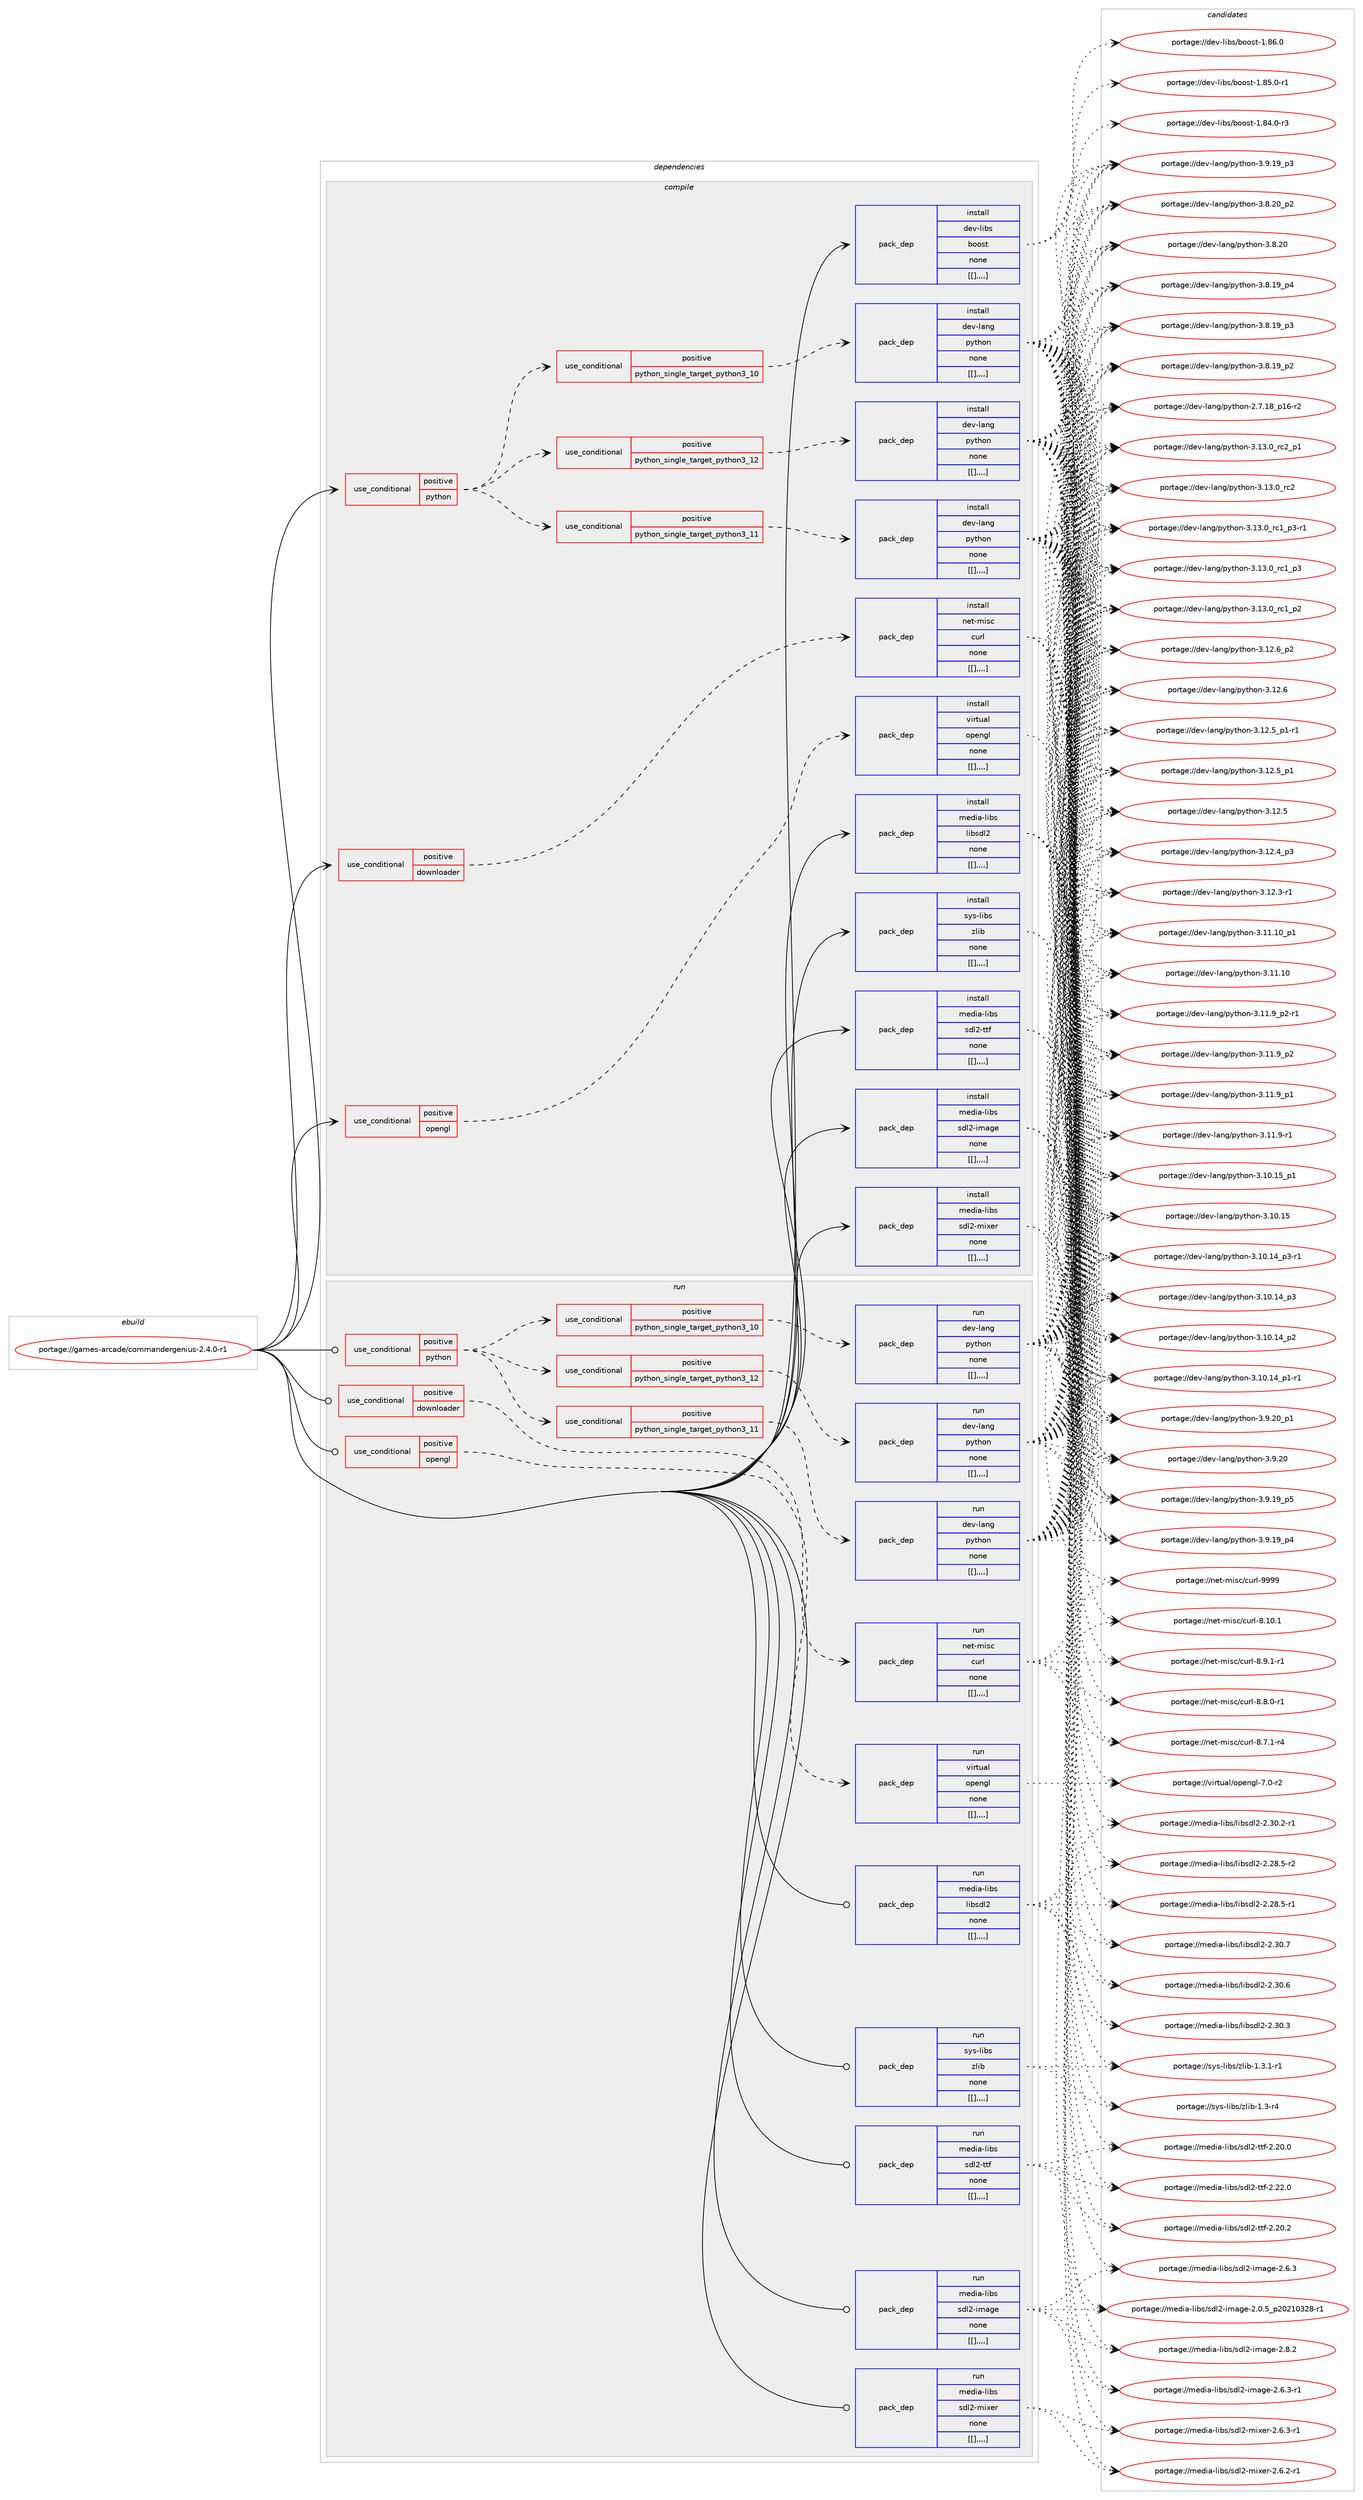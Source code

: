 digraph prolog {

# *************
# Graph options
# *************

newrank=true;
concentrate=true;
compound=true;
graph [rankdir=LR,fontname=Helvetica,fontsize=10,ranksep=1.5];#, ranksep=2.5, nodesep=0.2];
edge  [arrowhead=vee];
node  [fontname=Helvetica,fontsize=10];

# **********
# The ebuild
# **********

subgraph cluster_leftcol {
color=gray;
label=<<i>ebuild</i>>;
id [label="portage://games-arcade/commandergenius-2.4.0-r1", color=red, width=4, href="../games-arcade/commandergenius-2.4.0-r1.svg"];
}

# ****************
# The dependencies
# ****************

subgraph cluster_midcol {
color=gray;
label=<<i>dependencies</i>>;
subgraph cluster_compile {
fillcolor="#eeeeee";
style=filled;
label=<<i>compile</i>>;
subgraph cond65401 {
dependency229508 [label=<<TABLE BORDER="0" CELLBORDER="1" CELLSPACING="0" CELLPADDING="4"><TR><TD ROWSPAN="3" CELLPADDING="10">use_conditional</TD></TR><TR><TD>positive</TD></TR><TR><TD>downloader</TD></TR></TABLE>>, shape=none, color=red];
subgraph pack162632 {
dependency229509 [label=<<TABLE BORDER="0" CELLBORDER="1" CELLSPACING="0" CELLPADDING="4" WIDTH="220"><TR><TD ROWSPAN="6" CELLPADDING="30">pack_dep</TD></TR><TR><TD WIDTH="110">install</TD></TR><TR><TD>net-misc</TD></TR><TR><TD>curl</TD></TR><TR><TD>none</TD></TR><TR><TD>[[],,,,]</TD></TR></TABLE>>, shape=none, color=blue];
}
dependency229508:e -> dependency229509:w [weight=20,style="dashed",arrowhead="vee"];
}
id:e -> dependency229508:w [weight=20,style="solid",arrowhead="vee"];
subgraph cond65402 {
dependency229510 [label=<<TABLE BORDER="0" CELLBORDER="1" CELLSPACING="0" CELLPADDING="4"><TR><TD ROWSPAN="3" CELLPADDING="10">use_conditional</TD></TR><TR><TD>positive</TD></TR><TR><TD>opengl</TD></TR></TABLE>>, shape=none, color=red];
subgraph pack162633 {
dependency229511 [label=<<TABLE BORDER="0" CELLBORDER="1" CELLSPACING="0" CELLPADDING="4" WIDTH="220"><TR><TD ROWSPAN="6" CELLPADDING="30">pack_dep</TD></TR><TR><TD WIDTH="110">install</TD></TR><TR><TD>virtual</TD></TR><TR><TD>opengl</TD></TR><TR><TD>none</TD></TR><TR><TD>[[],,,,]</TD></TR></TABLE>>, shape=none, color=blue];
}
dependency229510:e -> dependency229511:w [weight=20,style="dashed",arrowhead="vee"];
}
id:e -> dependency229510:w [weight=20,style="solid",arrowhead="vee"];
subgraph cond65403 {
dependency229512 [label=<<TABLE BORDER="0" CELLBORDER="1" CELLSPACING="0" CELLPADDING="4"><TR><TD ROWSPAN="3" CELLPADDING="10">use_conditional</TD></TR><TR><TD>positive</TD></TR><TR><TD>python</TD></TR></TABLE>>, shape=none, color=red];
subgraph cond65404 {
dependency229513 [label=<<TABLE BORDER="0" CELLBORDER="1" CELLSPACING="0" CELLPADDING="4"><TR><TD ROWSPAN="3" CELLPADDING="10">use_conditional</TD></TR><TR><TD>positive</TD></TR><TR><TD>python_single_target_python3_10</TD></TR></TABLE>>, shape=none, color=red];
subgraph pack162634 {
dependency229514 [label=<<TABLE BORDER="0" CELLBORDER="1" CELLSPACING="0" CELLPADDING="4" WIDTH="220"><TR><TD ROWSPAN="6" CELLPADDING="30">pack_dep</TD></TR><TR><TD WIDTH="110">install</TD></TR><TR><TD>dev-lang</TD></TR><TR><TD>python</TD></TR><TR><TD>none</TD></TR><TR><TD>[[],,,,]</TD></TR></TABLE>>, shape=none, color=blue];
}
dependency229513:e -> dependency229514:w [weight=20,style="dashed",arrowhead="vee"];
}
dependency229512:e -> dependency229513:w [weight=20,style="dashed",arrowhead="vee"];
subgraph cond65405 {
dependency229515 [label=<<TABLE BORDER="0" CELLBORDER="1" CELLSPACING="0" CELLPADDING="4"><TR><TD ROWSPAN="3" CELLPADDING="10">use_conditional</TD></TR><TR><TD>positive</TD></TR><TR><TD>python_single_target_python3_11</TD></TR></TABLE>>, shape=none, color=red];
subgraph pack162635 {
dependency229516 [label=<<TABLE BORDER="0" CELLBORDER="1" CELLSPACING="0" CELLPADDING="4" WIDTH="220"><TR><TD ROWSPAN="6" CELLPADDING="30">pack_dep</TD></TR><TR><TD WIDTH="110">install</TD></TR><TR><TD>dev-lang</TD></TR><TR><TD>python</TD></TR><TR><TD>none</TD></TR><TR><TD>[[],,,,]</TD></TR></TABLE>>, shape=none, color=blue];
}
dependency229515:e -> dependency229516:w [weight=20,style="dashed",arrowhead="vee"];
}
dependency229512:e -> dependency229515:w [weight=20,style="dashed",arrowhead="vee"];
subgraph cond65406 {
dependency229517 [label=<<TABLE BORDER="0" CELLBORDER="1" CELLSPACING="0" CELLPADDING="4"><TR><TD ROWSPAN="3" CELLPADDING="10">use_conditional</TD></TR><TR><TD>positive</TD></TR><TR><TD>python_single_target_python3_12</TD></TR></TABLE>>, shape=none, color=red];
subgraph pack162636 {
dependency229518 [label=<<TABLE BORDER="0" CELLBORDER="1" CELLSPACING="0" CELLPADDING="4" WIDTH="220"><TR><TD ROWSPAN="6" CELLPADDING="30">pack_dep</TD></TR><TR><TD WIDTH="110">install</TD></TR><TR><TD>dev-lang</TD></TR><TR><TD>python</TD></TR><TR><TD>none</TD></TR><TR><TD>[[],,,,]</TD></TR></TABLE>>, shape=none, color=blue];
}
dependency229517:e -> dependency229518:w [weight=20,style="dashed",arrowhead="vee"];
}
dependency229512:e -> dependency229517:w [weight=20,style="dashed",arrowhead="vee"];
}
id:e -> dependency229512:w [weight=20,style="solid",arrowhead="vee"];
subgraph pack162637 {
dependency229519 [label=<<TABLE BORDER="0" CELLBORDER="1" CELLSPACING="0" CELLPADDING="4" WIDTH="220"><TR><TD ROWSPAN="6" CELLPADDING="30">pack_dep</TD></TR><TR><TD WIDTH="110">install</TD></TR><TR><TD>dev-libs</TD></TR><TR><TD>boost</TD></TR><TR><TD>none</TD></TR><TR><TD>[[],,,,]</TD></TR></TABLE>>, shape=none, color=blue];
}
id:e -> dependency229519:w [weight=20,style="solid",arrowhead="vee"];
subgraph pack162638 {
dependency229520 [label=<<TABLE BORDER="0" CELLBORDER="1" CELLSPACING="0" CELLPADDING="4" WIDTH="220"><TR><TD ROWSPAN="6" CELLPADDING="30">pack_dep</TD></TR><TR><TD WIDTH="110">install</TD></TR><TR><TD>media-libs</TD></TR><TR><TD>libsdl2</TD></TR><TR><TD>none</TD></TR><TR><TD>[[],,,,]</TD></TR></TABLE>>, shape=none, color=blue];
}
id:e -> dependency229520:w [weight=20,style="solid",arrowhead="vee"];
subgraph pack162639 {
dependency229521 [label=<<TABLE BORDER="0" CELLBORDER="1" CELLSPACING="0" CELLPADDING="4" WIDTH="220"><TR><TD ROWSPAN="6" CELLPADDING="30">pack_dep</TD></TR><TR><TD WIDTH="110">install</TD></TR><TR><TD>media-libs</TD></TR><TR><TD>sdl2-image</TD></TR><TR><TD>none</TD></TR><TR><TD>[[],,,,]</TD></TR></TABLE>>, shape=none, color=blue];
}
id:e -> dependency229521:w [weight=20,style="solid",arrowhead="vee"];
subgraph pack162640 {
dependency229522 [label=<<TABLE BORDER="0" CELLBORDER="1" CELLSPACING="0" CELLPADDING="4" WIDTH="220"><TR><TD ROWSPAN="6" CELLPADDING="30">pack_dep</TD></TR><TR><TD WIDTH="110">install</TD></TR><TR><TD>media-libs</TD></TR><TR><TD>sdl2-mixer</TD></TR><TR><TD>none</TD></TR><TR><TD>[[],,,,]</TD></TR></TABLE>>, shape=none, color=blue];
}
id:e -> dependency229522:w [weight=20,style="solid",arrowhead="vee"];
subgraph pack162641 {
dependency229523 [label=<<TABLE BORDER="0" CELLBORDER="1" CELLSPACING="0" CELLPADDING="4" WIDTH="220"><TR><TD ROWSPAN="6" CELLPADDING="30">pack_dep</TD></TR><TR><TD WIDTH="110">install</TD></TR><TR><TD>media-libs</TD></TR><TR><TD>sdl2-ttf</TD></TR><TR><TD>none</TD></TR><TR><TD>[[],,,,]</TD></TR></TABLE>>, shape=none, color=blue];
}
id:e -> dependency229523:w [weight=20,style="solid",arrowhead="vee"];
subgraph pack162642 {
dependency229524 [label=<<TABLE BORDER="0" CELLBORDER="1" CELLSPACING="0" CELLPADDING="4" WIDTH="220"><TR><TD ROWSPAN="6" CELLPADDING="30">pack_dep</TD></TR><TR><TD WIDTH="110">install</TD></TR><TR><TD>sys-libs</TD></TR><TR><TD>zlib</TD></TR><TR><TD>none</TD></TR><TR><TD>[[],,,,]</TD></TR></TABLE>>, shape=none, color=blue];
}
id:e -> dependency229524:w [weight=20,style="solid",arrowhead="vee"];
}
subgraph cluster_compileandrun {
fillcolor="#eeeeee";
style=filled;
label=<<i>compile and run</i>>;
}
subgraph cluster_run {
fillcolor="#eeeeee";
style=filled;
label=<<i>run</i>>;
subgraph cond65407 {
dependency229525 [label=<<TABLE BORDER="0" CELLBORDER="1" CELLSPACING="0" CELLPADDING="4"><TR><TD ROWSPAN="3" CELLPADDING="10">use_conditional</TD></TR><TR><TD>positive</TD></TR><TR><TD>downloader</TD></TR></TABLE>>, shape=none, color=red];
subgraph pack162643 {
dependency229526 [label=<<TABLE BORDER="0" CELLBORDER="1" CELLSPACING="0" CELLPADDING="4" WIDTH="220"><TR><TD ROWSPAN="6" CELLPADDING="30">pack_dep</TD></TR><TR><TD WIDTH="110">run</TD></TR><TR><TD>net-misc</TD></TR><TR><TD>curl</TD></TR><TR><TD>none</TD></TR><TR><TD>[[],,,,]</TD></TR></TABLE>>, shape=none, color=blue];
}
dependency229525:e -> dependency229526:w [weight=20,style="dashed",arrowhead="vee"];
}
id:e -> dependency229525:w [weight=20,style="solid",arrowhead="odot"];
subgraph cond65408 {
dependency229527 [label=<<TABLE BORDER="0" CELLBORDER="1" CELLSPACING="0" CELLPADDING="4"><TR><TD ROWSPAN="3" CELLPADDING="10">use_conditional</TD></TR><TR><TD>positive</TD></TR><TR><TD>opengl</TD></TR></TABLE>>, shape=none, color=red];
subgraph pack162644 {
dependency229528 [label=<<TABLE BORDER="0" CELLBORDER="1" CELLSPACING="0" CELLPADDING="4" WIDTH="220"><TR><TD ROWSPAN="6" CELLPADDING="30">pack_dep</TD></TR><TR><TD WIDTH="110">run</TD></TR><TR><TD>virtual</TD></TR><TR><TD>opengl</TD></TR><TR><TD>none</TD></TR><TR><TD>[[],,,,]</TD></TR></TABLE>>, shape=none, color=blue];
}
dependency229527:e -> dependency229528:w [weight=20,style="dashed",arrowhead="vee"];
}
id:e -> dependency229527:w [weight=20,style="solid",arrowhead="odot"];
subgraph cond65409 {
dependency229529 [label=<<TABLE BORDER="0" CELLBORDER="1" CELLSPACING="0" CELLPADDING="4"><TR><TD ROWSPAN="3" CELLPADDING="10">use_conditional</TD></TR><TR><TD>positive</TD></TR><TR><TD>python</TD></TR></TABLE>>, shape=none, color=red];
subgraph cond65410 {
dependency229530 [label=<<TABLE BORDER="0" CELLBORDER="1" CELLSPACING="0" CELLPADDING="4"><TR><TD ROWSPAN="3" CELLPADDING="10">use_conditional</TD></TR><TR><TD>positive</TD></TR><TR><TD>python_single_target_python3_10</TD></TR></TABLE>>, shape=none, color=red];
subgraph pack162645 {
dependency229531 [label=<<TABLE BORDER="0" CELLBORDER="1" CELLSPACING="0" CELLPADDING="4" WIDTH="220"><TR><TD ROWSPAN="6" CELLPADDING="30">pack_dep</TD></TR><TR><TD WIDTH="110">run</TD></TR><TR><TD>dev-lang</TD></TR><TR><TD>python</TD></TR><TR><TD>none</TD></TR><TR><TD>[[],,,,]</TD></TR></TABLE>>, shape=none, color=blue];
}
dependency229530:e -> dependency229531:w [weight=20,style="dashed",arrowhead="vee"];
}
dependency229529:e -> dependency229530:w [weight=20,style="dashed",arrowhead="vee"];
subgraph cond65411 {
dependency229532 [label=<<TABLE BORDER="0" CELLBORDER="1" CELLSPACING="0" CELLPADDING="4"><TR><TD ROWSPAN="3" CELLPADDING="10">use_conditional</TD></TR><TR><TD>positive</TD></TR><TR><TD>python_single_target_python3_11</TD></TR></TABLE>>, shape=none, color=red];
subgraph pack162646 {
dependency229533 [label=<<TABLE BORDER="0" CELLBORDER="1" CELLSPACING="0" CELLPADDING="4" WIDTH="220"><TR><TD ROWSPAN="6" CELLPADDING="30">pack_dep</TD></TR><TR><TD WIDTH="110">run</TD></TR><TR><TD>dev-lang</TD></TR><TR><TD>python</TD></TR><TR><TD>none</TD></TR><TR><TD>[[],,,,]</TD></TR></TABLE>>, shape=none, color=blue];
}
dependency229532:e -> dependency229533:w [weight=20,style="dashed",arrowhead="vee"];
}
dependency229529:e -> dependency229532:w [weight=20,style="dashed",arrowhead="vee"];
subgraph cond65412 {
dependency229534 [label=<<TABLE BORDER="0" CELLBORDER="1" CELLSPACING="0" CELLPADDING="4"><TR><TD ROWSPAN="3" CELLPADDING="10">use_conditional</TD></TR><TR><TD>positive</TD></TR><TR><TD>python_single_target_python3_12</TD></TR></TABLE>>, shape=none, color=red];
subgraph pack162647 {
dependency229535 [label=<<TABLE BORDER="0" CELLBORDER="1" CELLSPACING="0" CELLPADDING="4" WIDTH="220"><TR><TD ROWSPAN="6" CELLPADDING="30">pack_dep</TD></TR><TR><TD WIDTH="110">run</TD></TR><TR><TD>dev-lang</TD></TR><TR><TD>python</TD></TR><TR><TD>none</TD></TR><TR><TD>[[],,,,]</TD></TR></TABLE>>, shape=none, color=blue];
}
dependency229534:e -> dependency229535:w [weight=20,style="dashed",arrowhead="vee"];
}
dependency229529:e -> dependency229534:w [weight=20,style="dashed",arrowhead="vee"];
}
id:e -> dependency229529:w [weight=20,style="solid",arrowhead="odot"];
subgraph pack162648 {
dependency229536 [label=<<TABLE BORDER="0" CELLBORDER="1" CELLSPACING="0" CELLPADDING="4" WIDTH="220"><TR><TD ROWSPAN="6" CELLPADDING="30">pack_dep</TD></TR><TR><TD WIDTH="110">run</TD></TR><TR><TD>media-libs</TD></TR><TR><TD>libsdl2</TD></TR><TR><TD>none</TD></TR><TR><TD>[[],,,,]</TD></TR></TABLE>>, shape=none, color=blue];
}
id:e -> dependency229536:w [weight=20,style="solid",arrowhead="odot"];
subgraph pack162649 {
dependency229537 [label=<<TABLE BORDER="0" CELLBORDER="1" CELLSPACING="0" CELLPADDING="4" WIDTH="220"><TR><TD ROWSPAN="6" CELLPADDING="30">pack_dep</TD></TR><TR><TD WIDTH="110">run</TD></TR><TR><TD>media-libs</TD></TR><TR><TD>sdl2-image</TD></TR><TR><TD>none</TD></TR><TR><TD>[[],,,,]</TD></TR></TABLE>>, shape=none, color=blue];
}
id:e -> dependency229537:w [weight=20,style="solid",arrowhead="odot"];
subgraph pack162650 {
dependency229538 [label=<<TABLE BORDER="0" CELLBORDER="1" CELLSPACING="0" CELLPADDING="4" WIDTH="220"><TR><TD ROWSPAN="6" CELLPADDING="30">pack_dep</TD></TR><TR><TD WIDTH="110">run</TD></TR><TR><TD>media-libs</TD></TR><TR><TD>sdl2-mixer</TD></TR><TR><TD>none</TD></TR><TR><TD>[[],,,,]</TD></TR></TABLE>>, shape=none, color=blue];
}
id:e -> dependency229538:w [weight=20,style="solid",arrowhead="odot"];
subgraph pack162651 {
dependency229539 [label=<<TABLE BORDER="0" CELLBORDER="1" CELLSPACING="0" CELLPADDING="4" WIDTH="220"><TR><TD ROWSPAN="6" CELLPADDING="30">pack_dep</TD></TR><TR><TD WIDTH="110">run</TD></TR><TR><TD>media-libs</TD></TR><TR><TD>sdl2-ttf</TD></TR><TR><TD>none</TD></TR><TR><TD>[[],,,,]</TD></TR></TABLE>>, shape=none, color=blue];
}
id:e -> dependency229539:w [weight=20,style="solid",arrowhead="odot"];
subgraph pack162652 {
dependency229540 [label=<<TABLE BORDER="0" CELLBORDER="1" CELLSPACING="0" CELLPADDING="4" WIDTH="220"><TR><TD ROWSPAN="6" CELLPADDING="30">pack_dep</TD></TR><TR><TD WIDTH="110">run</TD></TR><TR><TD>sys-libs</TD></TR><TR><TD>zlib</TD></TR><TR><TD>none</TD></TR><TR><TD>[[],,,,]</TD></TR></TABLE>>, shape=none, color=blue];
}
id:e -> dependency229540:w [weight=20,style="solid",arrowhead="odot"];
}
}

# **************
# The candidates
# **************

subgraph cluster_choices {
rank=same;
color=gray;
label=<<i>candidates</i>>;

subgraph choice162632 {
color=black;
nodesep=1;
choice110101116451091051159947991171141084557575757 [label="portage://net-misc/curl-9999", color=red, width=4,href="../net-misc/curl-9999.svg"];
choice1101011164510910511599479911711410845564649484649 [label="portage://net-misc/curl-8.10.1", color=red, width=4,href="../net-misc/curl-8.10.1.svg"];
choice110101116451091051159947991171141084556465746494511449 [label="portage://net-misc/curl-8.9.1-r1", color=red, width=4,href="../net-misc/curl-8.9.1-r1.svg"];
choice110101116451091051159947991171141084556465646484511449 [label="portage://net-misc/curl-8.8.0-r1", color=red, width=4,href="../net-misc/curl-8.8.0-r1.svg"];
choice110101116451091051159947991171141084556465546494511452 [label="portage://net-misc/curl-8.7.1-r4", color=red, width=4,href="../net-misc/curl-8.7.1-r4.svg"];
dependency229509:e -> choice110101116451091051159947991171141084557575757:w [style=dotted,weight="100"];
dependency229509:e -> choice1101011164510910511599479911711410845564649484649:w [style=dotted,weight="100"];
dependency229509:e -> choice110101116451091051159947991171141084556465746494511449:w [style=dotted,weight="100"];
dependency229509:e -> choice110101116451091051159947991171141084556465646484511449:w [style=dotted,weight="100"];
dependency229509:e -> choice110101116451091051159947991171141084556465546494511452:w [style=dotted,weight="100"];
}
subgraph choice162633 {
color=black;
nodesep=1;
choice1181051141161179710847111112101110103108455546484511450 [label="portage://virtual/opengl-7.0-r2", color=red, width=4,href="../virtual/opengl-7.0-r2.svg"];
dependency229511:e -> choice1181051141161179710847111112101110103108455546484511450:w [style=dotted,weight="100"];
}
subgraph choice162634 {
color=black;
nodesep=1;
choice100101118451089711010347112121116104111110455146495146489511499509511249 [label="portage://dev-lang/python-3.13.0_rc2_p1", color=red, width=4,href="../dev-lang/python-3.13.0_rc2_p1.svg"];
choice10010111845108971101034711212111610411111045514649514648951149950 [label="portage://dev-lang/python-3.13.0_rc2", color=red, width=4,href="../dev-lang/python-3.13.0_rc2.svg"];
choice1001011184510897110103471121211161041111104551464951464895114994995112514511449 [label="portage://dev-lang/python-3.13.0_rc1_p3-r1", color=red, width=4,href="../dev-lang/python-3.13.0_rc1_p3-r1.svg"];
choice100101118451089711010347112121116104111110455146495146489511499499511251 [label="portage://dev-lang/python-3.13.0_rc1_p3", color=red, width=4,href="../dev-lang/python-3.13.0_rc1_p3.svg"];
choice100101118451089711010347112121116104111110455146495146489511499499511250 [label="portage://dev-lang/python-3.13.0_rc1_p2", color=red, width=4,href="../dev-lang/python-3.13.0_rc1_p2.svg"];
choice100101118451089711010347112121116104111110455146495046549511250 [label="portage://dev-lang/python-3.12.6_p2", color=red, width=4,href="../dev-lang/python-3.12.6_p2.svg"];
choice10010111845108971101034711212111610411111045514649504654 [label="portage://dev-lang/python-3.12.6", color=red, width=4,href="../dev-lang/python-3.12.6.svg"];
choice1001011184510897110103471121211161041111104551464950465395112494511449 [label="portage://dev-lang/python-3.12.5_p1-r1", color=red, width=4,href="../dev-lang/python-3.12.5_p1-r1.svg"];
choice100101118451089711010347112121116104111110455146495046539511249 [label="portage://dev-lang/python-3.12.5_p1", color=red, width=4,href="../dev-lang/python-3.12.5_p1.svg"];
choice10010111845108971101034711212111610411111045514649504653 [label="portage://dev-lang/python-3.12.5", color=red, width=4,href="../dev-lang/python-3.12.5.svg"];
choice100101118451089711010347112121116104111110455146495046529511251 [label="portage://dev-lang/python-3.12.4_p3", color=red, width=4,href="../dev-lang/python-3.12.4_p3.svg"];
choice100101118451089711010347112121116104111110455146495046514511449 [label="portage://dev-lang/python-3.12.3-r1", color=red, width=4,href="../dev-lang/python-3.12.3-r1.svg"];
choice10010111845108971101034711212111610411111045514649494649489511249 [label="portage://dev-lang/python-3.11.10_p1", color=red, width=4,href="../dev-lang/python-3.11.10_p1.svg"];
choice1001011184510897110103471121211161041111104551464949464948 [label="portage://dev-lang/python-3.11.10", color=red, width=4,href="../dev-lang/python-3.11.10.svg"];
choice1001011184510897110103471121211161041111104551464949465795112504511449 [label="portage://dev-lang/python-3.11.9_p2-r1", color=red, width=4,href="../dev-lang/python-3.11.9_p2-r1.svg"];
choice100101118451089711010347112121116104111110455146494946579511250 [label="portage://dev-lang/python-3.11.9_p2", color=red, width=4,href="../dev-lang/python-3.11.9_p2.svg"];
choice100101118451089711010347112121116104111110455146494946579511249 [label="portage://dev-lang/python-3.11.9_p1", color=red, width=4,href="../dev-lang/python-3.11.9_p1.svg"];
choice100101118451089711010347112121116104111110455146494946574511449 [label="portage://dev-lang/python-3.11.9-r1", color=red, width=4,href="../dev-lang/python-3.11.9-r1.svg"];
choice10010111845108971101034711212111610411111045514649484649539511249 [label="portage://dev-lang/python-3.10.15_p1", color=red, width=4,href="../dev-lang/python-3.10.15_p1.svg"];
choice1001011184510897110103471121211161041111104551464948464953 [label="portage://dev-lang/python-3.10.15", color=red, width=4,href="../dev-lang/python-3.10.15.svg"];
choice100101118451089711010347112121116104111110455146494846495295112514511449 [label="portage://dev-lang/python-3.10.14_p3-r1", color=red, width=4,href="../dev-lang/python-3.10.14_p3-r1.svg"];
choice10010111845108971101034711212111610411111045514649484649529511251 [label="portage://dev-lang/python-3.10.14_p3", color=red, width=4,href="../dev-lang/python-3.10.14_p3.svg"];
choice10010111845108971101034711212111610411111045514649484649529511250 [label="portage://dev-lang/python-3.10.14_p2", color=red, width=4,href="../dev-lang/python-3.10.14_p2.svg"];
choice100101118451089711010347112121116104111110455146494846495295112494511449 [label="portage://dev-lang/python-3.10.14_p1-r1", color=red, width=4,href="../dev-lang/python-3.10.14_p1-r1.svg"];
choice100101118451089711010347112121116104111110455146574650489511249 [label="portage://dev-lang/python-3.9.20_p1", color=red, width=4,href="../dev-lang/python-3.9.20_p1.svg"];
choice10010111845108971101034711212111610411111045514657465048 [label="portage://dev-lang/python-3.9.20", color=red, width=4,href="../dev-lang/python-3.9.20.svg"];
choice100101118451089711010347112121116104111110455146574649579511253 [label="portage://dev-lang/python-3.9.19_p5", color=red, width=4,href="../dev-lang/python-3.9.19_p5.svg"];
choice100101118451089711010347112121116104111110455146574649579511252 [label="portage://dev-lang/python-3.9.19_p4", color=red, width=4,href="../dev-lang/python-3.9.19_p4.svg"];
choice100101118451089711010347112121116104111110455146574649579511251 [label="portage://dev-lang/python-3.9.19_p3", color=red, width=4,href="../dev-lang/python-3.9.19_p3.svg"];
choice100101118451089711010347112121116104111110455146564650489511250 [label="portage://dev-lang/python-3.8.20_p2", color=red, width=4,href="../dev-lang/python-3.8.20_p2.svg"];
choice10010111845108971101034711212111610411111045514656465048 [label="portage://dev-lang/python-3.8.20", color=red, width=4,href="../dev-lang/python-3.8.20.svg"];
choice100101118451089711010347112121116104111110455146564649579511252 [label="portage://dev-lang/python-3.8.19_p4", color=red, width=4,href="../dev-lang/python-3.8.19_p4.svg"];
choice100101118451089711010347112121116104111110455146564649579511251 [label="portage://dev-lang/python-3.8.19_p3", color=red, width=4,href="../dev-lang/python-3.8.19_p3.svg"];
choice100101118451089711010347112121116104111110455146564649579511250 [label="portage://dev-lang/python-3.8.19_p2", color=red, width=4,href="../dev-lang/python-3.8.19_p2.svg"];
choice100101118451089711010347112121116104111110455046554649569511249544511450 [label="portage://dev-lang/python-2.7.18_p16-r2", color=red, width=4,href="../dev-lang/python-2.7.18_p16-r2.svg"];
dependency229514:e -> choice100101118451089711010347112121116104111110455146495146489511499509511249:w [style=dotted,weight="100"];
dependency229514:e -> choice10010111845108971101034711212111610411111045514649514648951149950:w [style=dotted,weight="100"];
dependency229514:e -> choice1001011184510897110103471121211161041111104551464951464895114994995112514511449:w [style=dotted,weight="100"];
dependency229514:e -> choice100101118451089711010347112121116104111110455146495146489511499499511251:w [style=dotted,weight="100"];
dependency229514:e -> choice100101118451089711010347112121116104111110455146495146489511499499511250:w [style=dotted,weight="100"];
dependency229514:e -> choice100101118451089711010347112121116104111110455146495046549511250:w [style=dotted,weight="100"];
dependency229514:e -> choice10010111845108971101034711212111610411111045514649504654:w [style=dotted,weight="100"];
dependency229514:e -> choice1001011184510897110103471121211161041111104551464950465395112494511449:w [style=dotted,weight="100"];
dependency229514:e -> choice100101118451089711010347112121116104111110455146495046539511249:w [style=dotted,weight="100"];
dependency229514:e -> choice10010111845108971101034711212111610411111045514649504653:w [style=dotted,weight="100"];
dependency229514:e -> choice100101118451089711010347112121116104111110455146495046529511251:w [style=dotted,weight="100"];
dependency229514:e -> choice100101118451089711010347112121116104111110455146495046514511449:w [style=dotted,weight="100"];
dependency229514:e -> choice10010111845108971101034711212111610411111045514649494649489511249:w [style=dotted,weight="100"];
dependency229514:e -> choice1001011184510897110103471121211161041111104551464949464948:w [style=dotted,weight="100"];
dependency229514:e -> choice1001011184510897110103471121211161041111104551464949465795112504511449:w [style=dotted,weight="100"];
dependency229514:e -> choice100101118451089711010347112121116104111110455146494946579511250:w [style=dotted,weight="100"];
dependency229514:e -> choice100101118451089711010347112121116104111110455146494946579511249:w [style=dotted,weight="100"];
dependency229514:e -> choice100101118451089711010347112121116104111110455146494946574511449:w [style=dotted,weight="100"];
dependency229514:e -> choice10010111845108971101034711212111610411111045514649484649539511249:w [style=dotted,weight="100"];
dependency229514:e -> choice1001011184510897110103471121211161041111104551464948464953:w [style=dotted,weight="100"];
dependency229514:e -> choice100101118451089711010347112121116104111110455146494846495295112514511449:w [style=dotted,weight="100"];
dependency229514:e -> choice10010111845108971101034711212111610411111045514649484649529511251:w [style=dotted,weight="100"];
dependency229514:e -> choice10010111845108971101034711212111610411111045514649484649529511250:w [style=dotted,weight="100"];
dependency229514:e -> choice100101118451089711010347112121116104111110455146494846495295112494511449:w [style=dotted,weight="100"];
dependency229514:e -> choice100101118451089711010347112121116104111110455146574650489511249:w [style=dotted,weight="100"];
dependency229514:e -> choice10010111845108971101034711212111610411111045514657465048:w [style=dotted,weight="100"];
dependency229514:e -> choice100101118451089711010347112121116104111110455146574649579511253:w [style=dotted,weight="100"];
dependency229514:e -> choice100101118451089711010347112121116104111110455146574649579511252:w [style=dotted,weight="100"];
dependency229514:e -> choice100101118451089711010347112121116104111110455146574649579511251:w [style=dotted,weight="100"];
dependency229514:e -> choice100101118451089711010347112121116104111110455146564650489511250:w [style=dotted,weight="100"];
dependency229514:e -> choice10010111845108971101034711212111610411111045514656465048:w [style=dotted,weight="100"];
dependency229514:e -> choice100101118451089711010347112121116104111110455146564649579511252:w [style=dotted,weight="100"];
dependency229514:e -> choice100101118451089711010347112121116104111110455146564649579511251:w [style=dotted,weight="100"];
dependency229514:e -> choice100101118451089711010347112121116104111110455146564649579511250:w [style=dotted,weight="100"];
dependency229514:e -> choice100101118451089711010347112121116104111110455046554649569511249544511450:w [style=dotted,weight="100"];
}
subgraph choice162635 {
color=black;
nodesep=1;
choice100101118451089711010347112121116104111110455146495146489511499509511249 [label="portage://dev-lang/python-3.13.0_rc2_p1", color=red, width=4,href="../dev-lang/python-3.13.0_rc2_p1.svg"];
choice10010111845108971101034711212111610411111045514649514648951149950 [label="portage://dev-lang/python-3.13.0_rc2", color=red, width=4,href="../dev-lang/python-3.13.0_rc2.svg"];
choice1001011184510897110103471121211161041111104551464951464895114994995112514511449 [label="portage://dev-lang/python-3.13.0_rc1_p3-r1", color=red, width=4,href="../dev-lang/python-3.13.0_rc1_p3-r1.svg"];
choice100101118451089711010347112121116104111110455146495146489511499499511251 [label="portage://dev-lang/python-3.13.0_rc1_p3", color=red, width=4,href="../dev-lang/python-3.13.0_rc1_p3.svg"];
choice100101118451089711010347112121116104111110455146495146489511499499511250 [label="portage://dev-lang/python-3.13.0_rc1_p2", color=red, width=4,href="../dev-lang/python-3.13.0_rc1_p2.svg"];
choice100101118451089711010347112121116104111110455146495046549511250 [label="portage://dev-lang/python-3.12.6_p2", color=red, width=4,href="../dev-lang/python-3.12.6_p2.svg"];
choice10010111845108971101034711212111610411111045514649504654 [label="portage://dev-lang/python-3.12.6", color=red, width=4,href="../dev-lang/python-3.12.6.svg"];
choice1001011184510897110103471121211161041111104551464950465395112494511449 [label="portage://dev-lang/python-3.12.5_p1-r1", color=red, width=4,href="../dev-lang/python-3.12.5_p1-r1.svg"];
choice100101118451089711010347112121116104111110455146495046539511249 [label="portage://dev-lang/python-3.12.5_p1", color=red, width=4,href="../dev-lang/python-3.12.5_p1.svg"];
choice10010111845108971101034711212111610411111045514649504653 [label="portage://dev-lang/python-3.12.5", color=red, width=4,href="../dev-lang/python-3.12.5.svg"];
choice100101118451089711010347112121116104111110455146495046529511251 [label="portage://dev-lang/python-3.12.4_p3", color=red, width=4,href="../dev-lang/python-3.12.4_p3.svg"];
choice100101118451089711010347112121116104111110455146495046514511449 [label="portage://dev-lang/python-3.12.3-r1", color=red, width=4,href="../dev-lang/python-3.12.3-r1.svg"];
choice10010111845108971101034711212111610411111045514649494649489511249 [label="portage://dev-lang/python-3.11.10_p1", color=red, width=4,href="../dev-lang/python-3.11.10_p1.svg"];
choice1001011184510897110103471121211161041111104551464949464948 [label="portage://dev-lang/python-3.11.10", color=red, width=4,href="../dev-lang/python-3.11.10.svg"];
choice1001011184510897110103471121211161041111104551464949465795112504511449 [label="portage://dev-lang/python-3.11.9_p2-r1", color=red, width=4,href="../dev-lang/python-3.11.9_p2-r1.svg"];
choice100101118451089711010347112121116104111110455146494946579511250 [label="portage://dev-lang/python-3.11.9_p2", color=red, width=4,href="../dev-lang/python-3.11.9_p2.svg"];
choice100101118451089711010347112121116104111110455146494946579511249 [label="portage://dev-lang/python-3.11.9_p1", color=red, width=4,href="../dev-lang/python-3.11.9_p1.svg"];
choice100101118451089711010347112121116104111110455146494946574511449 [label="portage://dev-lang/python-3.11.9-r1", color=red, width=4,href="../dev-lang/python-3.11.9-r1.svg"];
choice10010111845108971101034711212111610411111045514649484649539511249 [label="portage://dev-lang/python-3.10.15_p1", color=red, width=4,href="../dev-lang/python-3.10.15_p1.svg"];
choice1001011184510897110103471121211161041111104551464948464953 [label="portage://dev-lang/python-3.10.15", color=red, width=4,href="../dev-lang/python-3.10.15.svg"];
choice100101118451089711010347112121116104111110455146494846495295112514511449 [label="portage://dev-lang/python-3.10.14_p3-r1", color=red, width=4,href="../dev-lang/python-3.10.14_p3-r1.svg"];
choice10010111845108971101034711212111610411111045514649484649529511251 [label="portage://dev-lang/python-3.10.14_p3", color=red, width=4,href="../dev-lang/python-3.10.14_p3.svg"];
choice10010111845108971101034711212111610411111045514649484649529511250 [label="portage://dev-lang/python-3.10.14_p2", color=red, width=4,href="../dev-lang/python-3.10.14_p2.svg"];
choice100101118451089711010347112121116104111110455146494846495295112494511449 [label="portage://dev-lang/python-3.10.14_p1-r1", color=red, width=4,href="../dev-lang/python-3.10.14_p1-r1.svg"];
choice100101118451089711010347112121116104111110455146574650489511249 [label="portage://dev-lang/python-3.9.20_p1", color=red, width=4,href="../dev-lang/python-3.9.20_p1.svg"];
choice10010111845108971101034711212111610411111045514657465048 [label="portage://dev-lang/python-3.9.20", color=red, width=4,href="../dev-lang/python-3.9.20.svg"];
choice100101118451089711010347112121116104111110455146574649579511253 [label="portage://dev-lang/python-3.9.19_p5", color=red, width=4,href="../dev-lang/python-3.9.19_p5.svg"];
choice100101118451089711010347112121116104111110455146574649579511252 [label="portage://dev-lang/python-3.9.19_p4", color=red, width=4,href="../dev-lang/python-3.9.19_p4.svg"];
choice100101118451089711010347112121116104111110455146574649579511251 [label="portage://dev-lang/python-3.9.19_p3", color=red, width=4,href="../dev-lang/python-3.9.19_p3.svg"];
choice100101118451089711010347112121116104111110455146564650489511250 [label="portage://dev-lang/python-3.8.20_p2", color=red, width=4,href="../dev-lang/python-3.8.20_p2.svg"];
choice10010111845108971101034711212111610411111045514656465048 [label="portage://dev-lang/python-3.8.20", color=red, width=4,href="../dev-lang/python-3.8.20.svg"];
choice100101118451089711010347112121116104111110455146564649579511252 [label="portage://dev-lang/python-3.8.19_p4", color=red, width=4,href="../dev-lang/python-3.8.19_p4.svg"];
choice100101118451089711010347112121116104111110455146564649579511251 [label="portage://dev-lang/python-3.8.19_p3", color=red, width=4,href="../dev-lang/python-3.8.19_p3.svg"];
choice100101118451089711010347112121116104111110455146564649579511250 [label="portage://dev-lang/python-3.8.19_p2", color=red, width=4,href="../dev-lang/python-3.8.19_p2.svg"];
choice100101118451089711010347112121116104111110455046554649569511249544511450 [label="portage://dev-lang/python-2.7.18_p16-r2", color=red, width=4,href="../dev-lang/python-2.7.18_p16-r2.svg"];
dependency229516:e -> choice100101118451089711010347112121116104111110455146495146489511499509511249:w [style=dotted,weight="100"];
dependency229516:e -> choice10010111845108971101034711212111610411111045514649514648951149950:w [style=dotted,weight="100"];
dependency229516:e -> choice1001011184510897110103471121211161041111104551464951464895114994995112514511449:w [style=dotted,weight="100"];
dependency229516:e -> choice100101118451089711010347112121116104111110455146495146489511499499511251:w [style=dotted,weight="100"];
dependency229516:e -> choice100101118451089711010347112121116104111110455146495146489511499499511250:w [style=dotted,weight="100"];
dependency229516:e -> choice100101118451089711010347112121116104111110455146495046549511250:w [style=dotted,weight="100"];
dependency229516:e -> choice10010111845108971101034711212111610411111045514649504654:w [style=dotted,weight="100"];
dependency229516:e -> choice1001011184510897110103471121211161041111104551464950465395112494511449:w [style=dotted,weight="100"];
dependency229516:e -> choice100101118451089711010347112121116104111110455146495046539511249:w [style=dotted,weight="100"];
dependency229516:e -> choice10010111845108971101034711212111610411111045514649504653:w [style=dotted,weight="100"];
dependency229516:e -> choice100101118451089711010347112121116104111110455146495046529511251:w [style=dotted,weight="100"];
dependency229516:e -> choice100101118451089711010347112121116104111110455146495046514511449:w [style=dotted,weight="100"];
dependency229516:e -> choice10010111845108971101034711212111610411111045514649494649489511249:w [style=dotted,weight="100"];
dependency229516:e -> choice1001011184510897110103471121211161041111104551464949464948:w [style=dotted,weight="100"];
dependency229516:e -> choice1001011184510897110103471121211161041111104551464949465795112504511449:w [style=dotted,weight="100"];
dependency229516:e -> choice100101118451089711010347112121116104111110455146494946579511250:w [style=dotted,weight="100"];
dependency229516:e -> choice100101118451089711010347112121116104111110455146494946579511249:w [style=dotted,weight="100"];
dependency229516:e -> choice100101118451089711010347112121116104111110455146494946574511449:w [style=dotted,weight="100"];
dependency229516:e -> choice10010111845108971101034711212111610411111045514649484649539511249:w [style=dotted,weight="100"];
dependency229516:e -> choice1001011184510897110103471121211161041111104551464948464953:w [style=dotted,weight="100"];
dependency229516:e -> choice100101118451089711010347112121116104111110455146494846495295112514511449:w [style=dotted,weight="100"];
dependency229516:e -> choice10010111845108971101034711212111610411111045514649484649529511251:w [style=dotted,weight="100"];
dependency229516:e -> choice10010111845108971101034711212111610411111045514649484649529511250:w [style=dotted,weight="100"];
dependency229516:e -> choice100101118451089711010347112121116104111110455146494846495295112494511449:w [style=dotted,weight="100"];
dependency229516:e -> choice100101118451089711010347112121116104111110455146574650489511249:w [style=dotted,weight="100"];
dependency229516:e -> choice10010111845108971101034711212111610411111045514657465048:w [style=dotted,weight="100"];
dependency229516:e -> choice100101118451089711010347112121116104111110455146574649579511253:w [style=dotted,weight="100"];
dependency229516:e -> choice100101118451089711010347112121116104111110455146574649579511252:w [style=dotted,weight="100"];
dependency229516:e -> choice100101118451089711010347112121116104111110455146574649579511251:w [style=dotted,weight="100"];
dependency229516:e -> choice100101118451089711010347112121116104111110455146564650489511250:w [style=dotted,weight="100"];
dependency229516:e -> choice10010111845108971101034711212111610411111045514656465048:w [style=dotted,weight="100"];
dependency229516:e -> choice100101118451089711010347112121116104111110455146564649579511252:w [style=dotted,weight="100"];
dependency229516:e -> choice100101118451089711010347112121116104111110455146564649579511251:w [style=dotted,weight="100"];
dependency229516:e -> choice100101118451089711010347112121116104111110455146564649579511250:w [style=dotted,weight="100"];
dependency229516:e -> choice100101118451089711010347112121116104111110455046554649569511249544511450:w [style=dotted,weight="100"];
}
subgraph choice162636 {
color=black;
nodesep=1;
choice100101118451089711010347112121116104111110455146495146489511499509511249 [label="portage://dev-lang/python-3.13.0_rc2_p1", color=red, width=4,href="../dev-lang/python-3.13.0_rc2_p1.svg"];
choice10010111845108971101034711212111610411111045514649514648951149950 [label="portage://dev-lang/python-3.13.0_rc2", color=red, width=4,href="../dev-lang/python-3.13.0_rc2.svg"];
choice1001011184510897110103471121211161041111104551464951464895114994995112514511449 [label="portage://dev-lang/python-3.13.0_rc1_p3-r1", color=red, width=4,href="../dev-lang/python-3.13.0_rc1_p3-r1.svg"];
choice100101118451089711010347112121116104111110455146495146489511499499511251 [label="portage://dev-lang/python-3.13.0_rc1_p3", color=red, width=4,href="../dev-lang/python-3.13.0_rc1_p3.svg"];
choice100101118451089711010347112121116104111110455146495146489511499499511250 [label="portage://dev-lang/python-3.13.0_rc1_p2", color=red, width=4,href="../dev-lang/python-3.13.0_rc1_p2.svg"];
choice100101118451089711010347112121116104111110455146495046549511250 [label="portage://dev-lang/python-3.12.6_p2", color=red, width=4,href="../dev-lang/python-3.12.6_p2.svg"];
choice10010111845108971101034711212111610411111045514649504654 [label="portage://dev-lang/python-3.12.6", color=red, width=4,href="../dev-lang/python-3.12.6.svg"];
choice1001011184510897110103471121211161041111104551464950465395112494511449 [label="portage://dev-lang/python-3.12.5_p1-r1", color=red, width=4,href="../dev-lang/python-3.12.5_p1-r1.svg"];
choice100101118451089711010347112121116104111110455146495046539511249 [label="portage://dev-lang/python-3.12.5_p1", color=red, width=4,href="../dev-lang/python-3.12.5_p1.svg"];
choice10010111845108971101034711212111610411111045514649504653 [label="portage://dev-lang/python-3.12.5", color=red, width=4,href="../dev-lang/python-3.12.5.svg"];
choice100101118451089711010347112121116104111110455146495046529511251 [label="portage://dev-lang/python-3.12.4_p3", color=red, width=4,href="../dev-lang/python-3.12.4_p3.svg"];
choice100101118451089711010347112121116104111110455146495046514511449 [label="portage://dev-lang/python-3.12.3-r1", color=red, width=4,href="../dev-lang/python-3.12.3-r1.svg"];
choice10010111845108971101034711212111610411111045514649494649489511249 [label="portage://dev-lang/python-3.11.10_p1", color=red, width=4,href="../dev-lang/python-3.11.10_p1.svg"];
choice1001011184510897110103471121211161041111104551464949464948 [label="portage://dev-lang/python-3.11.10", color=red, width=4,href="../dev-lang/python-3.11.10.svg"];
choice1001011184510897110103471121211161041111104551464949465795112504511449 [label="portage://dev-lang/python-3.11.9_p2-r1", color=red, width=4,href="../dev-lang/python-3.11.9_p2-r1.svg"];
choice100101118451089711010347112121116104111110455146494946579511250 [label="portage://dev-lang/python-3.11.9_p2", color=red, width=4,href="../dev-lang/python-3.11.9_p2.svg"];
choice100101118451089711010347112121116104111110455146494946579511249 [label="portage://dev-lang/python-3.11.9_p1", color=red, width=4,href="../dev-lang/python-3.11.9_p1.svg"];
choice100101118451089711010347112121116104111110455146494946574511449 [label="portage://dev-lang/python-3.11.9-r1", color=red, width=4,href="../dev-lang/python-3.11.9-r1.svg"];
choice10010111845108971101034711212111610411111045514649484649539511249 [label="portage://dev-lang/python-3.10.15_p1", color=red, width=4,href="../dev-lang/python-3.10.15_p1.svg"];
choice1001011184510897110103471121211161041111104551464948464953 [label="portage://dev-lang/python-3.10.15", color=red, width=4,href="../dev-lang/python-3.10.15.svg"];
choice100101118451089711010347112121116104111110455146494846495295112514511449 [label="portage://dev-lang/python-3.10.14_p3-r1", color=red, width=4,href="../dev-lang/python-3.10.14_p3-r1.svg"];
choice10010111845108971101034711212111610411111045514649484649529511251 [label="portage://dev-lang/python-3.10.14_p3", color=red, width=4,href="../dev-lang/python-3.10.14_p3.svg"];
choice10010111845108971101034711212111610411111045514649484649529511250 [label="portage://dev-lang/python-3.10.14_p2", color=red, width=4,href="../dev-lang/python-3.10.14_p2.svg"];
choice100101118451089711010347112121116104111110455146494846495295112494511449 [label="portage://dev-lang/python-3.10.14_p1-r1", color=red, width=4,href="../dev-lang/python-3.10.14_p1-r1.svg"];
choice100101118451089711010347112121116104111110455146574650489511249 [label="portage://dev-lang/python-3.9.20_p1", color=red, width=4,href="../dev-lang/python-3.9.20_p1.svg"];
choice10010111845108971101034711212111610411111045514657465048 [label="portage://dev-lang/python-3.9.20", color=red, width=4,href="../dev-lang/python-3.9.20.svg"];
choice100101118451089711010347112121116104111110455146574649579511253 [label="portage://dev-lang/python-3.9.19_p5", color=red, width=4,href="../dev-lang/python-3.9.19_p5.svg"];
choice100101118451089711010347112121116104111110455146574649579511252 [label="portage://dev-lang/python-3.9.19_p4", color=red, width=4,href="../dev-lang/python-3.9.19_p4.svg"];
choice100101118451089711010347112121116104111110455146574649579511251 [label="portage://dev-lang/python-3.9.19_p3", color=red, width=4,href="../dev-lang/python-3.9.19_p3.svg"];
choice100101118451089711010347112121116104111110455146564650489511250 [label="portage://dev-lang/python-3.8.20_p2", color=red, width=4,href="../dev-lang/python-3.8.20_p2.svg"];
choice10010111845108971101034711212111610411111045514656465048 [label="portage://dev-lang/python-3.8.20", color=red, width=4,href="../dev-lang/python-3.8.20.svg"];
choice100101118451089711010347112121116104111110455146564649579511252 [label="portage://dev-lang/python-3.8.19_p4", color=red, width=4,href="../dev-lang/python-3.8.19_p4.svg"];
choice100101118451089711010347112121116104111110455146564649579511251 [label="portage://dev-lang/python-3.8.19_p3", color=red, width=4,href="../dev-lang/python-3.8.19_p3.svg"];
choice100101118451089711010347112121116104111110455146564649579511250 [label="portage://dev-lang/python-3.8.19_p2", color=red, width=4,href="../dev-lang/python-3.8.19_p2.svg"];
choice100101118451089711010347112121116104111110455046554649569511249544511450 [label="portage://dev-lang/python-2.7.18_p16-r2", color=red, width=4,href="../dev-lang/python-2.7.18_p16-r2.svg"];
dependency229518:e -> choice100101118451089711010347112121116104111110455146495146489511499509511249:w [style=dotted,weight="100"];
dependency229518:e -> choice10010111845108971101034711212111610411111045514649514648951149950:w [style=dotted,weight="100"];
dependency229518:e -> choice1001011184510897110103471121211161041111104551464951464895114994995112514511449:w [style=dotted,weight="100"];
dependency229518:e -> choice100101118451089711010347112121116104111110455146495146489511499499511251:w [style=dotted,weight="100"];
dependency229518:e -> choice100101118451089711010347112121116104111110455146495146489511499499511250:w [style=dotted,weight="100"];
dependency229518:e -> choice100101118451089711010347112121116104111110455146495046549511250:w [style=dotted,weight="100"];
dependency229518:e -> choice10010111845108971101034711212111610411111045514649504654:w [style=dotted,weight="100"];
dependency229518:e -> choice1001011184510897110103471121211161041111104551464950465395112494511449:w [style=dotted,weight="100"];
dependency229518:e -> choice100101118451089711010347112121116104111110455146495046539511249:w [style=dotted,weight="100"];
dependency229518:e -> choice10010111845108971101034711212111610411111045514649504653:w [style=dotted,weight="100"];
dependency229518:e -> choice100101118451089711010347112121116104111110455146495046529511251:w [style=dotted,weight="100"];
dependency229518:e -> choice100101118451089711010347112121116104111110455146495046514511449:w [style=dotted,weight="100"];
dependency229518:e -> choice10010111845108971101034711212111610411111045514649494649489511249:w [style=dotted,weight="100"];
dependency229518:e -> choice1001011184510897110103471121211161041111104551464949464948:w [style=dotted,weight="100"];
dependency229518:e -> choice1001011184510897110103471121211161041111104551464949465795112504511449:w [style=dotted,weight="100"];
dependency229518:e -> choice100101118451089711010347112121116104111110455146494946579511250:w [style=dotted,weight="100"];
dependency229518:e -> choice100101118451089711010347112121116104111110455146494946579511249:w [style=dotted,weight="100"];
dependency229518:e -> choice100101118451089711010347112121116104111110455146494946574511449:w [style=dotted,weight="100"];
dependency229518:e -> choice10010111845108971101034711212111610411111045514649484649539511249:w [style=dotted,weight="100"];
dependency229518:e -> choice1001011184510897110103471121211161041111104551464948464953:w [style=dotted,weight="100"];
dependency229518:e -> choice100101118451089711010347112121116104111110455146494846495295112514511449:w [style=dotted,weight="100"];
dependency229518:e -> choice10010111845108971101034711212111610411111045514649484649529511251:w [style=dotted,weight="100"];
dependency229518:e -> choice10010111845108971101034711212111610411111045514649484649529511250:w [style=dotted,weight="100"];
dependency229518:e -> choice100101118451089711010347112121116104111110455146494846495295112494511449:w [style=dotted,weight="100"];
dependency229518:e -> choice100101118451089711010347112121116104111110455146574650489511249:w [style=dotted,weight="100"];
dependency229518:e -> choice10010111845108971101034711212111610411111045514657465048:w [style=dotted,weight="100"];
dependency229518:e -> choice100101118451089711010347112121116104111110455146574649579511253:w [style=dotted,weight="100"];
dependency229518:e -> choice100101118451089711010347112121116104111110455146574649579511252:w [style=dotted,weight="100"];
dependency229518:e -> choice100101118451089711010347112121116104111110455146574649579511251:w [style=dotted,weight="100"];
dependency229518:e -> choice100101118451089711010347112121116104111110455146564650489511250:w [style=dotted,weight="100"];
dependency229518:e -> choice10010111845108971101034711212111610411111045514656465048:w [style=dotted,weight="100"];
dependency229518:e -> choice100101118451089711010347112121116104111110455146564649579511252:w [style=dotted,weight="100"];
dependency229518:e -> choice100101118451089711010347112121116104111110455146564649579511251:w [style=dotted,weight="100"];
dependency229518:e -> choice100101118451089711010347112121116104111110455146564649579511250:w [style=dotted,weight="100"];
dependency229518:e -> choice100101118451089711010347112121116104111110455046554649569511249544511450:w [style=dotted,weight="100"];
}
subgraph choice162637 {
color=black;
nodesep=1;
choice1001011184510810598115479811111111511645494656544648 [label="portage://dev-libs/boost-1.86.0", color=red, width=4,href="../dev-libs/boost-1.86.0.svg"];
choice10010111845108105981154798111111115116454946565346484511449 [label="portage://dev-libs/boost-1.85.0-r1", color=red, width=4,href="../dev-libs/boost-1.85.0-r1.svg"];
choice10010111845108105981154798111111115116454946565246484511451 [label="portage://dev-libs/boost-1.84.0-r3", color=red, width=4,href="../dev-libs/boost-1.84.0-r3.svg"];
dependency229519:e -> choice1001011184510810598115479811111111511645494656544648:w [style=dotted,weight="100"];
dependency229519:e -> choice10010111845108105981154798111111115116454946565346484511449:w [style=dotted,weight="100"];
dependency229519:e -> choice10010111845108105981154798111111115116454946565246484511451:w [style=dotted,weight="100"];
}
subgraph choice162638 {
color=black;
nodesep=1;
choice10910110010597451081059811547108105981151001085045504651484655 [label="portage://media-libs/libsdl2-2.30.7", color=red, width=4,href="../media-libs/libsdl2-2.30.7.svg"];
choice10910110010597451081059811547108105981151001085045504651484654 [label="portage://media-libs/libsdl2-2.30.6", color=red, width=4,href="../media-libs/libsdl2-2.30.6.svg"];
choice10910110010597451081059811547108105981151001085045504651484651 [label="portage://media-libs/libsdl2-2.30.3", color=red, width=4,href="../media-libs/libsdl2-2.30.3.svg"];
choice109101100105974510810598115471081059811510010850455046514846504511449 [label="portage://media-libs/libsdl2-2.30.2-r1", color=red, width=4,href="../media-libs/libsdl2-2.30.2-r1.svg"];
choice109101100105974510810598115471081059811510010850455046505646534511450 [label="portage://media-libs/libsdl2-2.28.5-r2", color=red, width=4,href="../media-libs/libsdl2-2.28.5-r2.svg"];
choice109101100105974510810598115471081059811510010850455046505646534511449 [label="portage://media-libs/libsdl2-2.28.5-r1", color=red, width=4,href="../media-libs/libsdl2-2.28.5-r1.svg"];
dependency229520:e -> choice10910110010597451081059811547108105981151001085045504651484655:w [style=dotted,weight="100"];
dependency229520:e -> choice10910110010597451081059811547108105981151001085045504651484654:w [style=dotted,weight="100"];
dependency229520:e -> choice10910110010597451081059811547108105981151001085045504651484651:w [style=dotted,weight="100"];
dependency229520:e -> choice109101100105974510810598115471081059811510010850455046514846504511449:w [style=dotted,weight="100"];
dependency229520:e -> choice109101100105974510810598115471081059811510010850455046505646534511450:w [style=dotted,weight="100"];
dependency229520:e -> choice109101100105974510810598115471081059811510010850455046505646534511449:w [style=dotted,weight="100"];
}
subgraph choice162639 {
color=black;
nodesep=1;
choice10910110010597451081059811547115100108504510510997103101455046564650 [label="portage://media-libs/sdl2-image-2.8.2", color=red, width=4,href="../media-libs/sdl2-image-2.8.2.svg"];
choice109101100105974510810598115471151001085045105109971031014550465446514511449 [label="portage://media-libs/sdl2-image-2.6.3-r1", color=red, width=4,href="../media-libs/sdl2-image-2.6.3-r1.svg"];
choice10910110010597451081059811547115100108504510510997103101455046544651 [label="portage://media-libs/sdl2-image-2.6.3", color=red, width=4,href="../media-libs/sdl2-image-2.6.3.svg"];
choice109101100105974510810598115471151001085045105109971031014550464846539511250485049485150564511449 [label="portage://media-libs/sdl2-image-2.0.5_p20210328-r1", color=red, width=4,href="../media-libs/sdl2-image-2.0.5_p20210328-r1.svg"];
dependency229521:e -> choice10910110010597451081059811547115100108504510510997103101455046564650:w [style=dotted,weight="100"];
dependency229521:e -> choice109101100105974510810598115471151001085045105109971031014550465446514511449:w [style=dotted,weight="100"];
dependency229521:e -> choice10910110010597451081059811547115100108504510510997103101455046544651:w [style=dotted,weight="100"];
dependency229521:e -> choice109101100105974510810598115471151001085045105109971031014550464846539511250485049485150564511449:w [style=dotted,weight="100"];
}
subgraph choice162640 {
color=black;
nodesep=1;
choice1091011001059745108105981154711510010850451091051201011144550465446514511449 [label="portage://media-libs/sdl2-mixer-2.6.3-r1", color=red, width=4,href="../media-libs/sdl2-mixer-2.6.3-r1.svg"];
choice1091011001059745108105981154711510010850451091051201011144550465446504511449 [label="portage://media-libs/sdl2-mixer-2.6.2-r1", color=red, width=4,href="../media-libs/sdl2-mixer-2.6.2-r1.svg"];
dependency229522:e -> choice1091011001059745108105981154711510010850451091051201011144550465446514511449:w [style=dotted,weight="100"];
dependency229522:e -> choice1091011001059745108105981154711510010850451091051201011144550465446504511449:w [style=dotted,weight="100"];
}
subgraph choice162641 {
color=black;
nodesep=1;
choice10910110010597451081059811547115100108504511611610245504650504648 [label="portage://media-libs/sdl2-ttf-2.22.0", color=red, width=4,href="../media-libs/sdl2-ttf-2.22.0.svg"];
choice10910110010597451081059811547115100108504511611610245504650484650 [label="portage://media-libs/sdl2-ttf-2.20.2", color=red, width=4,href="../media-libs/sdl2-ttf-2.20.2.svg"];
choice10910110010597451081059811547115100108504511611610245504650484648 [label="portage://media-libs/sdl2-ttf-2.20.0", color=red, width=4,href="../media-libs/sdl2-ttf-2.20.0.svg"];
dependency229523:e -> choice10910110010597451081059811547115100108504511611610245504650504648:w [style=dotted,weight="100"];
dependency229523:e -> choice10910110010597451081059811547115100108504511611610245504650484650:w [style=dotted,weight="100"];
dependency229523:e -> choice10910110010597451081059811547115100108504511611610245504650484648:w [style=dotted,weight="100"];
}
subgraph choice162642 {
color=black;
nodesep=1;
choice115121115451081059811547122108105984549465146494511449 [label="portage://sys-libs/zlib-1.3.1-r1", color=red, width=4,href="../sys-libs/zlib-1.3.1-r1.svg"];
choice11512111545108105981154712210810598454946514511452 [label="portage://sys-libs/zlib-1.3-r4", color=red, width=4,href="../sys-libs/zlib-1.3-r4.svg"];
dependency229524:e -> choice115121115451081059811547122108105984549465146494511449:w [style=dotted,weight="100"];
dependency229524:e -> choice11512111545108105981154712210810598454946514511452:w [style=dotted,weight="100"];
}
subgraph choice162643 {
color=black;
nodesep=1;
choice110101116451091051159947991171141084557575757 [label="portage://net-misc/curl-9999", color=red, width=4,href="../net-misc/curl-9999.svg"];
choice1101011164510910511599479911711410845564649484649 [label="portage://net-misc/curl-8.10.1", color=red, width=4,href="../net-misc/curl-8.10.1.svg"];
choice110101116451091051159947991171141084556465746494511449 [label="portage://net-misc/curl-8.9.1-r1", color=red, width=4,href="../net-misc/curl-8.9.1-r1.svg"];
choice110101116451091051159947991171141084556465646484511449 [label="portage://net-misc/curl-8.8.0-r1", color=red, width=4,href="../net-misc/curl-8.8.0-r1.svg"];
choice110101116451091051159947991171141084556465546494511452 [label="portage://net-misc/curl-8.7.1-r4", color=red, width=4,href="../net-misc/curl-8.7.1-r4.svg"];
dependency229526:e -> choice110101116451091051159947991171141084557575757:w [style=dotted,weight="100"];
dependency229526:e -> choice1101011164510910511599479911711410845564649484649:w [style=dotted,weight="100"];
dependency229526:e -> choice110101116451091051159947991171141084556465746494511449:w [style=dotted,weight="100"];
dependency229526:e -> choice110101116451091051159947991171141084556465646484511449:w [style=dotted,weight="100"];
dependency229526:e -> choice110101116451091051159947991171141084556465546494511452:w [style=dotted,weight="100"];
}
subgraph choice162644 {
color=black;
nodesep=1;
choice1181051141161179710847111112101110103108455546484511450 [label="portage://virtual/opengl-7.0-r2", color=red, width=4,href="../virtual/opengl-7.0-r2.svg"];
dependency229528:e -> choice1181051141161179710847111112101110103108455546484511450:w [style=dotted,weight="100"];
}
subgraph choice162645 {
color=black;
nodesep=1;
choice100101118451089711010347112121116104111110455146495146489511499509511249 [label="portage://dev-lang/python-3.13.0_rc2_p1", color=red, width=4,href="../dev-lang/python-3.13.0_rc2_p1.svg"];
choice10010111845108971101034711212111610411111045514649514648951149950 [label="portage://dev-lang/python-3.13.0_rc2", color=red, width=4,href="../dev-lang/python-3.13.0_rc2.svg"];
choice1001011184510897110103471121211161041111104551464951464895114994995112514511449 [label="portage://dev-lang/python-3.13.0_rc1_p3-r1", color=red, width=4,href="../dev-lang/python-3.13.0_rc1_p3-r1.svg"];
choice100101118451089711010347112121116104111110455146495146489511499499511251 [label="portage://dev-lang/python-3.13.0_rc1_p3", color=red, width=4,href="../dev-lang/python-3.13.0_rc1_p3.svg"];
choice100101118451089711010347112121116104111110455146495146489511499499511250 [label="portage://dev-lang/python-3.13.0_rc1_p2", color=red, width=4,href="../dev-lang/python-3.13.0_rc1_p2.svg"];
choice100101118451089711010347112121116104111110455146495046549511250 [label="portage://dev-lang/python-3.12.6_p2", color=red, width=4,href="../dev-lang/python-3.12.6_p2.svg"];
choice10010111845108971101034711212111610411111045514649504654 [label="portage://dev-lang/python-3.12.6", color=red, width=4,href="../dev-lang/python-3.12.6.svg"];
choice1001011184510897110103471121211161041111104551464950465395112494511449 [label="portage://dev-lang/python-3.12.5_p1-r1", color=red, width=4,href="../dev-lang/python-3.12.5_p1-r1.svg"];
choice100101118451089711010347112121116104111110455146495046539511249 [label="portage://dev-lang/python-3.12.5_p1", color=red, width=4,href="../dev-lang/python-3.12.5_p1.svg"];
choice10010111845108971101034711212111610411111045514649504653 [label="portage://dev-lang/python-3.12.5", color=red, width=4,href="../dev-lang/python-3.12.5.svg"];
choice100101118451089711010347112121116104111110455146495046529511251 [label="portage://dev-lang/python-3.12.4_p3", color=red, width=4,href="../dev-lang/python-3.12.4_p3.svg"];
choice100101118451089711010347112121116104111110455146495046514511449 [label="portage://dev-lang/python-3.12.3-r1", color=red, width=4,href="../dev-lang/python-3.12.3-r1.svg"];
choice10010111845108971101034711212111610411111045514649494649489511249 [label="portage://dev-lang/python-3.11.10_p1", color=red, width=4,href="../dev-lang/python-3.11.10_p1.svg"];
choice1001011184510897110103471121211161041111104551464949464948 [label="portage://dev-lang/python-3.11.10", color=red, width=4,href="../dev-lang/python-3.11.10.svg"];
choice1001011184510897110103471121211161041111104551464949465795112504511449 [label="portage://dev-lang/python-3.11.9_p2-r1", color=red, width=4,href="../dev-lang/python-3.11.9_p2-r1.svg"];
choice100101118451089711010347112121116104111110455146494946579511250 [label="portage://dev-lang/python-3.11.9_p2", color=red, width=4,href="../dev-lang/python-3.11.9_p2.svg"];
choice100101118451089711010347112121116104111110455146494946579511249 [label="portage://dev-lang/python-3.11.9_p1", color=red, width=4,href="../dev-lang/python-3.11.9_p1.svg"];
choice100101118451089711010347112121116104111110455146494946574511449 [label="portage://dev-lang/python-3.11.9-r1", color=red, width=4,href="../dev-lang/python-3.11.9-r1.svg"];
choice10010111845108971101034711212111610411111045514649484649539511249 [label="portage://dev-lang/python-3.10.15_p1", color=red, width=4,href="../dev-lang/python-3.10.15_p1.svg"];
choice1001011184510897110103471121211161041111104551464948464953 [label="portage://dev-lang/python-3.10.15", color=red, width=4,href="../dev-lang/python-3.10.15.svg"];
choice100101118451089711010347112121116104111110455146494846495295112514511449 [label="portage://dev-lang/python-3.10.14_p3-r1", color=red, width=4,href="../dev-lang/python-3.10.14_p3-r1.svg"];
choice10010111845108971101034711212111610411111045514649484649529511251 [label="portage://dev-lang/python-3.10.14_p3", color=red, width=4,href="../dev-lang/python-3.10.14_p3.svg"];
choice10010111845108971101034711212111610411111045514649484649529511250 [label="portage://dev-lang/python-3.10.14_p2", color=red, width=4,href="../dev-lang/python-3.10.14_p2.svg"];
choice100101118451089711010347112121116104111110455146494846495295112494511449 [label="portage://dev-lang/python-3.10.14_p1-r1", color=red, width=4,href="../dev-lang/python-3.10.14_p1-r1.svg"];
choice100101118451089711010347112121116104111110455146574650489511249 [label="portage://dev-lang/python-3.9.20_p1", color=red, width=4,href="../dev-lang/python-3.9.20_p1.svg"];
choice10010111845108971101034711212111610411111045514657465048 [label="portage://dev-lang/python-3.9.20", color=red, width=4,href="../dev-lang/python-3.9.20.svg"];
choice100101118451089711010347112121116104111110455146574649579511253 [label="portage://dev-lang/python-3.9.19_p5", color=red, width=4,href="../dev-lang/python-3.9.19_p5.svg"];
choice100101118451089711010347112121116104111110455146574649579511252 [label="portage://dev-lang/python-3.9.19_p4", color=red, width=4,href="../dev-lang/python-3.9.19_p4.svg"];
choice100101118451089711010347112121116104111110455146574649579511251 [label="portage://dev-lang/python-3.9.19_p3", color=red, width=4,href="../dev-lang/python-3.9.19_p3.svg"];
choice100101118451089711010347112121116104111110455146564650489511250 [label="portage://dev-lang/python-3.8.20_p2", color=red, width=4,href="../dev-lang/python-3.8.20_p2.svg"];
choice10010111845108971101034711212111610411111045514656465048 [label="portage://dev-lang/python-3.8.20", color=red, width=4,href="../dev-lang/python-3.8.20.svg"];
choice100101118451089711010347112121116104111110455146564649579511252 [label="portage://dev-lang/python-3.8.19_p4", color=red, width=4,href="../dev-lang/python-3.8.19_p4.svg"];
choice100101118451089711010347112121116104111110455146564649579511251 [label="portage://dev-lang/python-3.8.19_p3", color=red, width=4,href="../dev-lang/python-3.8.19_p3.svg"];
choice100101118451089711010347112121116104111110455146564649579511250 [label="portage://dev-lang/python-3.8.19_p2", color=red, width=4,href="../dev-lang/python-3.8.19_p2.svg"];
choice100101118451089711010347112121116104111110455046554649569511249544511450 [label="portage://dev-lang/python-2.7.18_p16-r2", color=red, width=4,href="../dev-lang/python-2.7.18_p16-r2.svg"];
dependency229531:e -> choice100101118451089711010347112121116104111110455146495146489511499509511249:w [style=dotted,weight="100"];
dependency229531:e -> choice10010111845108971101034711212111610411111045514649514648951149950:w [style=dotted,weight="100"];
dependency229531:e -> choice1001011184510897110103471121211161041111104551464951464895114994995112514511449:w [style=dotted,weight="100"];
dependency229531:e -> choice100101118451089711010347112121116104111110455146495146489511499499511251:w [style=dotted,weight="100"];
dependency229531:e -> choice100101118451089711010347112121116104111110455146495146489511499499511250:w [style=dotted,weight="100"];
dependency229531:e -> choice100101118451089711010347112121116104111110455146495046549511250:w [style=dotted,weight="100"];
dependency229531:e -> choice10010111845108971101034711212111610411111045514649504654:w [style=dotted,weight="100"];
dependency229531:e -> choice1001011184510897110103471121211161041111104551464950465395112494511449:w [style=dotted,weight="100"];
dependency229531:e -> choice100101118451089711010347112121116104111110455146495046539511249:w [style=dotted,weight="100"];
dependency229531:e -> choice10010111845108971101034711212111610411111045514649504653:w [style=dotted,weight="100"];
dependency229531:e -> choice100101118451089711010347112121116104111110455146495046529511251:w [style=dotted,weight="100"];
dependency229531:e -> choice100101118451089711010347112121116104111110455146495046514511449:w [style=dotted,weight="100"];
dependency229531:e -> choice10010111845108971101034711212111610411111045514649494649489511249:w [style=dotted,weight="100"];
dependency229531:e -> choice1001011184510897110103471121211161041111104551464949464948:w [style=dotted,weight="100"];
dependency229531:e -> choice1001011184510897110103471121211161041111104551464949465795112504511449:w [style=dotted,weight="100"];
dependency229531:e -> choice100101118451089711010347112121116104111110455146494946579511250:w [style=dotted,weight="100"];
dependency229531:e -> choice100101118451089711010347112121116104111110455146494946579511249:w [style=dotted,weight="100"];
dependency229531:e -> choice100101118451089711010347112121116104111110455146494946574511449:w [style=dotted,weight="100"];
dependency229531:e -> choice10010111845108971101034711212111610411111045514649484649539511249:w [style=dotted,weight="100"];
dependency229531:e -> choice1001011184510897110103471121211161041111104551464948464953:w [style=dotted,weight="100"];
dependency229531:e -> choice100101118451089711010347112121116104111110455146494846495295112514511449:w [style=dotted,weight="100"];
dependency229531:e -> choice10010111845108971101034711212111610411111045514649484649529511251:w [style=dotted,weight="100"];
dependency229531:e -> choice10010111845108971101034711212111610411111045514649484649529511250:w [style=dotted,weight="100"];
dependency229531:e -> choice100101118451089711010347112121116104111110455146494846495295112494511449:w [style=dotted,weight="100"];
dependency229531:e -> choice100101118451089711010347112121116104111110455146574650489511249:w [style=dotted,weight="100"];
dependency229531:e -> choice10010111845108971101034711212111610411111045514657465048:w [style=dotted,weight="100"];
dependency229531:e -> choice100101118451089711010347112121116104111110455146574649579511253:w [style=dotted,weight="100"];
dependency229531:e -> choice100101118451089711010347112121116104111110455146574649579511252:w [style=dotted,weight="100"];
dependency229531:e -> choice100101118451089711010347112121116104111110455146574649579511251:w [style=dotted,weight="100"];
dependency229531:e -> choice100101118451089711010347112121116104111110455146564650489511250:w [style=dotted,weight="100"];
dependency229531:e -> choice10010111845108971101034711212111610411111045514656465048:w [style=dotted,weight="100"];
dependency229531:e -> choice100101118451089711010347112121116104111110455146564649579511252:w [style=dotted,weight="100"];
dependency229531:e -> choice100101118451089711010347112121116104111110455146564649579511251:w [style=dotted,weight="100"];
dependency229531:e -> choice100101118451089711010347112121116104111110455146564649579511250:w [style=dotted,weight="100"];
dependency229531:e -> choice100101118451089711010347112121116104111110455046554649569511249544511450:w [style=dotted,weight="100"];
}
subgraph choice162646 {
color=black;
nodesep=1;
choice100101118451089711010347112121116104111110455146495146489511499509511249 [label="portage://dev-lang/python-3.13.0_rc2_p1", color=red, width=4,href="../dev-lang/python-3.13.0_rc2_p1.svg"];
choice10010111845108971101034711212111610411111045514649514648951149950 [label="portage://dev-lang/python-3.13.0_rc2", color=red, width=4,href="../dev-lang/python-3.13.0_rc2.svg"];
choice1001011184510897110103471121211161041111104551464951464895114994995112514511449 [label="portage://dev-lang/python-3.13.0_rc1_p3-r1", color=red, width=4,href="../dev-lang/python-3.13.0_rc1_p3-r1.svg"];
choice100101118451089711010347112121116104111110455146495146489511499499511251 [label="portage://dev-lang/python-3.13.0_rc1_p3", color=red, width=4,href="../dev-lang/python-3.13.0_rc1_p3.svg"];
choice100101118451089711010347112121116104111110455146495146489511499499511250 [label="portage://dev-lang/python-3.13.0_rc1_p2", color=red, width=4,href="../dev-lang/python-3.13.0_rc1_p2.svg"];
choice100101118451089711010347112121116104111110455146495046549511250 [label="portage://dev-lang/python-3.12.6_p2", color=red, width=4,href="../dev-lang/python-3.12.6_p2.svg"];
choice10010111845108971101034711212111610411111045514649504654 [label="portage://dev-lang/python-3.12.6", color=red, width=4,href="../dev-lang/python-3.12.6.svg"];
choice1001011184510897110103471121211161041111104551464950465395112494511449 [label="portage://dev-lang/python-3.12.5_p1-r1", color=red, width=4,href="../dev-lang/python-3.12.5_p1-r1.svg"];
choice100101118451089711010347112121116104111110455146495046539511249 [label="portage://dev-lang/python-3.12.5_p1", color=red, width=4,href="../dev-lang/python-3.12.5_p1.svg"];
choice10010111845108971101034711212111610411111045514649504653 [label="portage://dev-lang/python-3.12.5", color=red, width=4,href="../dev-lang/python-3.12.5.svg"];
choice100101118451089711010347112121116104111110455146495046529511251 [label="portage://dev-lang/python-3.12.4_p3", color=red, width=4,href="../dev-lang/python-3.12.4_p3.svg"];
choice100101118451089711010347112121116104111110455146495046514511449 [label="portage://dev-lang/python-3.12.3-r1", color=red, width=4,href="../dev-lang/python-3.12.3-r1.svg"];
choice10010111845108971101034711212111610411111045514649494649489511249 [label="portage://dev-lang/python-3.11.10_p1", color=red, width=4,href="../dev-lang/python-3.11.10_p1.svg"];
choice1001011184510897110103471121211161041111104551464949464948 [label="portage://dev-lang/python-3.11.10", color=red, width=4,href="../dev-lang/python-3.11.10.svg"];
choice1001011184510897110103471121211161041111104551464949465795112504511449 [label="portage://dev-lang/python-3.11.9_p2-r1", color=red, width=4,href="../dev-lang/python-3.11.9_p2-r1.svg"];
choice100101118451089711010347112121116104111110455146494946579511250 [label="portage://dev-lang/python-3.11.9_p2", color=red, width=4,href="../dev-lang/python-3.11.9_p2.svg"];
choice100101118451089711010347112121116104111110455146494946579511249 [label="portage://dev-lang/python-3.11.9_p1", color=red, width=4,href="../dev-lang/python-3.11.9_p1.svg"];
choice100101118451089711010347112121116104111110455146494946574511449 [label="portage://dev-lang/python-3.11.9-r1", color=red, width=4,href="../dev-lang/python-3.11.9-r1.svg"];
choice10010111845108971101034711212111610411111045514649484649539511249 [label="portage://dev-lang/python-3.10.15_p1", color=red, width=4,href="../dev-lang/python-3.10.15_p1.svg"];
choice1001011184510897110103471121211161041111104551464948464953 [label="portage://dev-lang/python-3.10.15", color=red, width=4,href="../dev-lang/python-3.10.15.svg"];
choice100101118451089711010347112121116104111110455146494846495295112514511449 [label="portage://dev-lang/python-3.10.14_p3-r1", color=red, width=4,href="../dev-lang/python-3.10.14_p3-r1.svg"];
choice10010111845108971101034711212111610411111045514649484649529511251 [label="portage://dev-lang/python-3.10.14_p3", color=red, width=4,href="../dev-lang/python-3.10.14_p3.svg"];
choice10010111845108971101034711212111610411111045514649484649529511250 [label="portage://dev-lang/python-3.10.14_p2", color=red, width=4,href="../dev-lang/python-3.10.14_p2.svg"];
choice100101118451089711010347112121116104111110455146494846495295112494511449 [label="portage://dev-lang/python-3.10.14_p1-r1", color=red, width=4,href="../dev-lang/python-3.10.14_p1-r1.svg"];
choice100101118451089711010347112121116104111110455146574650489511249 [label="portage://dev-lang/python-3.9.20_p1", color=red, width=4,href="../dev-lang/python-3.9.20_p1.svg"];
choice10010111845108971101034711212111610411111045514657465048 [label="portage://dev-lang/python-3.9.20", color=red, width=4,href="../dev-lang/python-3.9.20.svg"];
choice100101118451089711010347112121116104111110455146574649579511253 [label="portage://dev-lang/python-3.9.19_p5", color=red, width=4,href="../dev-lang/python-3.9.19_p5.svg"];
choice100101118451089711010347112121116104111110455146574649579511252 [label="portage://dev-lang/python-3.9.19_p4", color=red, width=4,href="../dev-lang/python-3.9.19_p4.svg"];
choice100101118451089711010347112121116104111110455146574649579511251 [label="portage://dev-lang/python-3.9.19_p3", color=red, width=4,href="../dev-lang/python-3.9.19_p3.svg"];
choice100101118451089711010347112121116104111110455146564650489511250 [label="portage://dev-lang/python-3.8.20_p2", color=red, width=4,href="../dev-lang/python-3.8.20_p2.svg"];
choice10010111845108971101034711212111610411111045514656465048 [label="portage://dev-lang/python-3.8.20", color=red, width=4,href="../dev-lang/python-3.8.20.svg"];
choice100101118451089711010347112121116104111110455146564649579511252 [label="portage://dev-lang/python-3.8.19_p4", color=red, width=4,href="../dev-lang/python-3.8.19_p4.svg"];
choice100101118451089711010347112121116104111110455146564649579511251 [label="portage://dev-lang/python-3.8.19_p3", color=red, width=4,href="../dev-lang/python-3.8.19_p3.svg"];
choice100101118451089711010347112121116104111110455146564649579511250 [label="portage://dev-lang/python-3.8.19_p2", color=red, width=4,href="../dev-lang/python-3.8.19_p2.svg"];
choice100101118451089711010347112121116104111110455046554649569511249544511450 [label="portage://dev-lang/python-2.7.18_p16-r2", color=red, width=4,href="../dev-lang/python-2.7.18_p16-r2.svg"];
dependency229533:e -> choice100101118451089711010347112121116104111110455146495146489511499509511249:w [style=dotted,weight="100"];
dependency229533:e -> choice10010111845108971101034711212111610411111045514649514648951149950:w [style=dotted,weight="100"];
dependency229533:e -> choice1001011184510897110103471121211161041111104551464951464895114994995112514511449:w [style=dotted,weight="100"];
dependency229533:e -> choice100101118451089711010347112121116104111110455146495146489511499499511251:w [style=dotted,weight="100"];
dependency229533:e -> choice100101118451089711010347112121116104111110455146495146489511499499511250:w [style=dotted,weight="100"];
dependency229533:e -> choice100101118451089711010347112121116104111110455146495046549511250:w [style=dotted,weight="100"];
dependency229533:e -> choice10010111845108971101034711212111610411111045514649504654:w [style=dotted,weight="100"];
dependency229533:e -> choice1001011184510897110103471121211161041111104551464950465395112494511449:w [style=dotted,weight="100"];
dependency229533:e -> choice100101118451089711010347112121116104111110455146495046539511249:w [style=dotted,weight="100"];
dependency229533:e -> choice10010111845108971101034711212111610411111045514649504653:w [style=dotted,weight="100"];
dependency229533:e -> choice100101118451089711010347112121116104111110455146495046529511251:w [style=dotted,weight="100"];
dependency229533:e -> choice100101118451089711010347112121116104111110455146495046514511449:w [style=dotted,weight="100"];
dependency229533:e -> choice10010111845108971101034711212111610411111045514649494649489511249:w [style=dotted,weight="100"];
dependency229533:e -> choice1001011184510897110103471121211161041111104551464949464948:w [style=dotted,weight="100"];
dependency229533:e -> choice1001011184510897110103471121211161041111104551464949465795112504511449:w [style=dotted,weight="100"];
dependency229533:e -> choice100101118451089711010347112121116104111110455146494946579511250:w [style=dotted,weight="100"];
dependency229533:e -> choice100101118451089711010347112121116104111110455146494946579511249:w [style=dotted,weight="100"];
dependency229533:e -> choice100101118451089711010347112121116104111110455146494946574511449:w [style=dotted,weight="100"];
dependency229533:e -> choice10010111845108971101034711212111610411111045514649484649539511249:w [style=dotted,weight="100"];
dependency229533:e -> choice1001011184510897110103471121211161041111104551464948464953:w [style=dotted,weight="100"];
dependency229533:e -> choice100101118451089711010347112121116104111110455146494846495295112514511449:w [style=dotted,weight="100"];
dependency229533:e -> choice10010111845108971101034711212111610411111045514649484649529511251:w [style=dotted,weight="100"];
dependency229533:e -> choice10010111845108971101034711212111610411111045514649484649529511250:w [style=dotted,weight="100"];
dependency229533:e -> choice100101118451089711010347112121116104111110455146494846495295112494511449:w [style=dotted,weight="100"];
dependency229533:e -> choice100101118451089711010347112121116104111110455146574650489511249:w [style=dotted,weight="100"];
dependency229533:e -> choice10010111845108971101034711212111610411111045514657465048:w [style=dotted,weight="100"];
dependency229533:e -> choice100101118451089711010347112121116104111110455146574649579511253:w [style=dotted,weight="100"];
dependency229533:e -> choice100101118451089711010347112121116104111110455146574649579511252:w [style=dotted,weight="100"];
dependency229533:e -> choice100101118451089711010347112121116104111110455146574649579511251:w [style=dotted,weight="100"];
dependency229533:e -> choice100101118451089711010347112121116104111110455146564650489511250:w [style=dotted,weight="100"];
dependency229533:e -> choice10010111845108971101034711212111610411111045514656465048:w [style=dotted,weight="100"];
dependency229533:e -> choice100101118451089711010347112121116104111110455146564649579511252:w [style=dotted,weight="100"];
dependency229533:e -> choice100101118451089711010347112121116104111110455146564649579511251:w [style=dotted,weight="100"];
dependency229533:e -> choice100101118451089711010347112121116104111110455146564649579511250:w [style=dotted,weight="100"];
dependency229533:e -> choice100101118451089711010347112121116104111110455046554649569511249544511450:w [style=dotted,weight="100"];
}
subgraph choice162647 {
color=black;
nodesep=1;
choice100101118451089711010347112121116104111110455146495146489511499509511249 [label="portage://dev-lang/python-3.13.0_rc2_p1", color=red, width=4,href="../dev-lang/python-3.13.0_rc2_p1.svg"];
choice10010111845108971101034711212111610411111045514649514648951149950 [label="portage://dev-lang/python-3.13.0_rc2", color=red, width=4,href="../dev-lang/python-3.13.0_rc2.svg"];
choice1001011184510897110103471121211161041111104551464951464895114994995112514511449 [label="portage://dev-lang/python-3.13.0_rc1_p3-r1", color=red, width=4,href="../dev-lang/python-3.13.0_rc1_p3-r1.svg"];
choice100101118451089711010347112121116104111110455146495146489511499499511251 [label="portage://dev-lang/python-3.13.0_rc1_p3", color=red, width=4,href="../dev-lang/python-3.13.0_rc1_p3.svg"];
choice100101118451089711010347112121116104111110455146495146489511499499511250 [label="portage://dev-lang/python-3.13.0_rc1_p2", color=red, width=4,href="../dev-lang/python-3.13.0_rc1_p2.svg"];
choice100101118451089711010347112121116104111110455146495046549511250 [label="portage://dev-lang/python-3.12.6_p2", color=red, width=4,href="../dev-lang/python-3.12.6_p2.svg"];
choice10010111845108971101034711212111610411111045514649504654 [label="portage://dev-lang/python-3.12.6", color=red, width=4,href="../dev-lang/python-3.12.6.svg"];
choice1001011184510897110103471121211161041111104551464950465395112494511449 [label="portage://dev-lang/python-3.12.5_p1-r1", color=red, width=4,href="../dev-lang/python-3.12.5_p1-r1.svg"];
choice100101118451089711010347112121116104111110455146495046539511249 [label="portage://dev-lang/python-3.12.5_p1", color=red, width=4,href="../dev-lang/python-3.12.5_p1.svg"];
choice10010111845108971101034711212111610411111045514649504653 [label="portage://dev-lang/python-3.12.5", color=red, width=4,href="../dev-lang/python-3.12.5.svg"];
choice100101118451089711010347112121116104111110455146495046529511251 [label="portage://dev-lang/python-3.12.4_p3", color=red, width=4,href="../dev-lang/python-3.12.4_p3.svg"];
choice100101118451089711010347112121116104111110455146495046514511449 [label="portage://dev-lang/python-3.12.3-r1", color=red, width=4,href="../dev-lang/python-3.12.3-r1.svg"];
choice10010111845108971101034711212111610411111045514649494649489511249 [label="portage://dev-lang/python-3.11.10_p1", color=red, width=4,href="../dev-lang/python-3.11.10_p1.svg"];
choice1001011184510897110103471121211161041111104551464949464948 [label="portage://dev-lang/python-3.11.10", color=red, width=4,href="../dev-lang/python-3.11.10.svg"];
choice1001011184510897110103471121211161041111104551464949465795112504511449 [label="portage://dev-lang/python-3.11.9_p2-r1", color=red, width=4,href="../dev-lang/python-3.11.9_p2-r1.svg"];
choice100101118451089711010347112121116104111110455146494946579511250 [label="portage://dev-lang/python-3.11.9_p2", color=red, width=4,href="../dev-lang/python-3.11.9_p2.svg"];
choice100101118451089711010347112121116104111110455146494946579511249 [label="portage://dev-lang/python-3.11.9_p1", color=red, width=4,href="../dev-lang/python-3.11.9_p1.svg"];
choice100101118451089711010347112121116104111110455146494946574511449 [label="portage://dev-lang/python-3.11.9-r1", color=red, width=4,href="../dev-lang/python-3.11.9-r1.svg"];
choice10010111845108971101034711212111610411111045514649484649539511249 [label="portage://dev-lang/python-3.10.15_p1", color=red, width=4,href="../dev-lang/python-3.10.15_p1.svg"];
choice1001011184510897110103471121211161041111104551464948464953 [label="portage://dev-lang/python-3.10.15", color=red, width=4,href="../dev-lang/python-3.10.15.svg"];
choice100101118451089711010347112121116104111110455146494846495295112514511449 [label="portage://dev-lang/python-3.10.14_p3-r1", color=red, width=4,href="../dev-lang/python-3.10.14_p3-r1.svg"];
choice10010111845108971101034711212111610411111045514649484649529511251 [label="portage://dev-lang/python-3.10.14_p3", color=red, width=4,href="../dev-lang/python-3.10.14_p3.svg"];
choice10010111845108971101034711212111610411111045514649484649529511250 [label="portage://dev-lang/python-3.10.14_p2", color=red, width=4,href="../dev-lang/python-3.10.14_p2.svg"];
choice100101118451089711010347112121116104111110455146494846495295112494511449 [label="portage://dev-lang/python-3.10.14_p1-r1", color=red, width=4,href="../dev-lang/python-3.10.14_p1-r1.svg"];
choice100101118451089711010347112121116104111110455146574650489511249 [label="portage://dev-lang/python-3.9.20_p1", color=red, width=4,href="../dev-lang/python-3.9.20_p1.svg"];
choice10010111845108971101034711212111610411111045514657465048 [label="portage://dev-lang/python-3.9.20", color=red, width=4,href="../dev-lang/python-3.9.20.svg"];
choice100101118451089711010347112121116104111110455146574649579511253 [label="portage://dev-lang/python-3.9.19_p5", color=red, width=4,href="../dev-lang/python-3.9.19_p5.svg"];
choice100101118451089711010347112121116104111110455146574649579511252 [label="portage://dev-lang/python-3.9.19_p4", color=red, width=4,href="../dev-lang/python-3.9.19_p4.svg"];
choice100101118451089711010347112121116104111110455146574649579511251 [label="portage://dev-lang/python-3.9.19_p3", color=red, width=4,href="../dev-lang/python-3.9.19_p3.svg"];
choice100101118451089711010347112121116104111110455146564650489511250 [label="portage://dev-lang/python-3.8.20_p2", color=red, width=4,href="../dev-lang/python-3.8.20_p2.svg"];
choice10010111845108971101034711212111610411111045514656465048 [label="portage://dev-lang/python-3.8.20", color=red, width=4,href="../dev-lang/python-3.8.20.svg"];
choice100101118451089711010347112121116104111110455146564649579511252 [label="portage://dev-lang/python-3.8.19_p4", color=red, width=4,href="../dev-lang/python-3.8.19_p4.svg"];
choice100101118451089711010347112121116104111110455146564649579511251 [label="portage://dev-lang/python-3.8.19_p3", color=red, width=4,href="../dev-lang/python-3.8.19_p3.svg"];
choice100101118451089711010347112121116104111110455146564649579511250 [label="portage://dev-lang/python-3.8.19_p2", color=red, width=4,href="../dev-lang/python-3.8.19_p2.svg"];
choice100101118451089711010347112121116104111110455046554649569511249544511450 [label="portage://dev-lang/python-2.7.18_p16-r2", color=red, width=4,href="../dev-lang/python-2.7.18_p16-r2.svg"];
dependency229535:e -> choice100101118451089711010347112121116104111110455146495146489511499509511249:w [style=dotted,weight="100"];
dependency229535:e -> choice10010111845108971101034711212111610411111045514649514648951149950:w [style=dotted,weight="100"];
dependency229535:e -> choice1001011184510897110103471121211161041111104551464951464895114994995112514511449:w [style=dotted,weight="100"];
dependency229535:e -> choice100101118451089711010347112121116104111110455146495146489511499499511251:w [style=dotted,weight="100"];
dependency229535:e -> choice100101118451089711010347112121116104111110455146495146489511499499511250:w [style=dotted,weight="100"];
dependency229535:e -> choice100101118451089711010347112121116104111110455146495046549511250:w [style=dotted,weight="100"];
dependency229535:e -> choice10010111845108971101034711212111610411111045514649504654:w [style=dotted,weight="100"];
dependency229535:e -> choice1001011184510897110103471121211161041111104551464950465395112494511449:w [style=dotted,weight="100"];
dependency229535:e -> choice100101118451089711010347112121116104111110455146495046539511249:w [style=dotted,weight="100"];
dependency229535:e -> choice10010111845108971101034711212111610411111045514649504653:w [style=dotted,weight="100"];
dependency229535:e -> choice100101118451089711010347112121116104111110455146495046529511251:w [style=dotted,weight="100"];
dependency229535:e -> choice100101118451089711010347112121116104111110455146495046514511449:w [style=dotted,weight="100"];
dependency229535:e -> choice10010111845108971101034711212111610411111045514649494649489511249:w [style=dotted,weight="100"];
dependency229535:e -> choice1001011184510897110103471121211161041111104551464949464948:w [style=dotted,weight="100"];
dependency229535:e -> choice1001011184510897110103471121211161041111104551464949465795112504511449:w [style=dotted,weight="100"];
dependency229535:e -> choice100101118451089711010347112121116104111110455146494946579511250:w [style=dotted,weight="100"];
dependency229535:e -> choice100101118451089711010347112121116104111110455146494946579511249:w [style=dotted,weight="100"];
dependency229535:e -> choice100101118451089711010347112121116104111110455146494946574511449:w [style=dotted,weight="100"];
dependency229535:e -> choice10010111845108971101034711212111610411111045514649484649539511249:w [style=dotted,weight="100"];
dependency229535:e -> choice1001011184510897110103471121211161041111104551464948464953:w [style=dotted,weight="100"];
dependency229535:e -> choice100101118451089711010347112121116104111110455146494846495295112514511449:w [style=dotted,weight="100"];
dependency229535:e -> choice10010111845108971101034711212111610411111045514649484649529511251:w [style=dotted,weight="100"];
dependency229535:e -> choice10010111845108971101034711212111610411111045514649484649529511250:w [style=dotted,weight="100"];
dependency229535:e -> choice100101118451089711010347112121116104111110455146494846495295112494511449:w [style=dotted,weight="100"];
dependency229535:e -> choice100101118451089711010347112121116104111110455146574650489511249:w [style=dotted,weight="100"];
dependency229535:e -> choice10010111845108971101034711212111610411111045514657465048:w [style=dotted,weight="100"];
dependency229535:e -> choice100101118451089711010347112121116104111110455146574649579511253:w [style=dotted,weight="100"];
dependency229535:e -> choice100101118451089711010347112121116104111110455146574649579511252:w [style=dotted,weight="100"];
dependency229535:e -> choice100101118451089711010347112121116104111110455146574649579511251:w [style=dotted,weight="100"];
dependency229535:e -> choice100101118451089711010347112121116104111110455146564650489511250:w [style=dotted,weight="100"];
dependency229535:e -> choice10010111845108971101034711212111610411111045514656465048:w [style=dotted,weight="100"];
dependency229535:e -> choice100101118451089711010347112121116104111110455146564649579511252:w [style=dotted,weight="100"];
dependency229535:e -> choice100101118451089711010347112121116104111110455146564649579511251:w [style=dotted,weight="100"];
dependency229535:e -> choice100101118451089711010347112121116104111110455146564649579511250:w [style=dotted,weight="100"];
dependency229535:e -> choice100101118451089711010347112121116104111110455046554649569511249544511450:w [style=dotted,weight="100"];
}
subgraph choice162648 {
color=black;
nodesep=1;
choice10910110010597451081059811547108105981151001085045504651484655 [label="portage://media-libs/libsdl2-2.30.7", color=red, width=4,href="../media-libs/libsdl2-2.30.7.svg"];
choice10910110010597451081059811547108105981151001085045504651484654 [label="portage://media-libs/libsdl2-2.30.6", color=red, width=4,href="../media-libs/libsdl2-2.30.6.svg"];
choice10910110010597451081059811547108105981151001085045504651484651 [label="portage://media-libs/libsdl2-2.30.3", color=red, width=4,href="../media-libs/libsdl2-2.30.3.svg"];
choice109101100105974510810598115471081059811510010850455046514846504511449 [label="portage://media-libs/libsdl2-2.30.2-r1", color=red, width=4,href="../media-libs/libsdl2-2.30.2-r1.svg"];
choice109101100105974510810598115471081059811510010850455046505646534511450 [label="portage://media-libs/libsdl2-2.28.5-r2", color=red, width=4,href="../media-libs/libsdl2-2.28.5-r2.svg"];
choice109101100105974510810598115471081059811510010850455046505646534511449 [label="portage://media-libs/libsdl2-2.28.5-r1", color=red, width=4,href="../media-libs/libsdl2-2.28.5-r1.svg"];
dependency229536:e -> choice10910110010597451081059811547108105981151001085045504651484655:w [style=dotted,weight="100"];
dependency229536:e -> choice10910110010597451081059811547108105981151001085045504651484654:w [style=dotted,weight="100"];
dependency229536:e -> choice10910110010597451081059811547108105981151001085045504651484651:w [style=dotted,weight="100"];
dependency229536:e -> choice109101100105974510810598115471081059811510010850455046514846504511449:w [style=dotted,weight="100"];
dependency229536:e -> choice109101100105974510810598115471081059811510010850455046505646534511450:w [style=dotted,weight="100"];
dependency229536:e -> choice109101100105974510810598115471081059811510010850455046505646534511449:w [style=dotted,weight="100"];
}
subgraph choice162649 {
color=black;
nodesep=1;
choice10910110010597451081059811547115100108504510510997103101455046564650 [label="portage://media-libs/sdl2-image-2.8.2", color=red, width=4,href="../media-libs/sdl2-image-2.8.2.svg"];
choice109101100105974510810598115471151001085045105109971031014550465446514511449 [label="portage://media-libs/sdl2-image-2.6.3-r1", color=red, width=4,href="../media-libs/sdl2-image-2.6.3-r1.svg"];
choice10910110010597451081059811547115100108504510510997103101455046544651 [label="portage://media-libs/sdl2-image-2.6.3", color=red, width=4,href="../media-libs/sdl2-image-2.6.3.svg"];
choice109101100105974510810598115471151001085045105109971031014550464846539511250485049485150564511449 [label="portage://media-libs/sdl2-image-2.0.5_p20210328-r1", color=red, width=4,href="../media-libs/sdl2-image-2.0.5_p20210328-r1.svg"];
dependency229537:e -> choice10910110010597451081059811547115100108504510510997103101455046564650:w [style=dotted,weight="100"];
dependency229537:e -> choice109101100105974510810598115471151001085045105109971031014550465446514511449:w [style=dotted,weight="100"];
dependency229537:e -> choice10910110010597451081059811547115100108504510510997103101455046544651:w [style=dotted,weight="100"];
dependency229537:e -> choice109101100105974510810598115471151001085045105109971031014550464846539511250485049485150564511449:w [style=dotted,weight="100"];
}
subgraph choice162650 {
color=black;
nodesep=1;
choice1091011001059745108105981154711510010850451091051201011144550465446514511449 [label="portage://media-libs/sdl2-mixer-2.6.3-r1", color=red, width=4,href="../media-libs/sdl2-mixer-2.6.3-r1.svg"];
choice1091011001059745108105981154711510010850451091051201011144550465446504511449 [label="portage://media-libs/sdl2-mixer-2.6.2-r1", color=red, width=4,href="../media-libs/sdl2-mixer-2.6.2-r1.svg"];
dependency229538:e -> choice1091011001059745108105981154711510010850451091051201011144550465446514511449:w [style=dotted,weight="100"];
dependency229538:e -> choice1091011001059745108105981154711510010850451091051201011144550465446504511449:w [style=dotted,weight="100"];
}
subgraph choice162651 {
color=black;
nodesep=1;
choice10910110010597451081059811547115100108504511611610245504650504648 [label="portage://media-libs/sdl2-ttf-2.22.0", color=red, width=4,href="../media-libs/sdl2-ttf-2.22.0.svg"];
choice10910110010597451081059811547115100108504511611610245504650484650 [label="portage://media-libs/sdl2-ttf-2.20.2", color=red, width=4,href="../media-libs/sdl2-ttf-2.20.2.svg"];
choice10910110010597451081059811547115100108504511611610245504650484648 [label="portage://media-libs/sdl2-ttf-2.20.0", color=red, width=4,href="../media-libs/sdl2-ttf-2.20.0.svg"];
dependency229539:e -> choice10910110010597451081059811547115100108504511611610245504650504648:w [style=dotted,weight="100"];
dependency229539:e -> choice10910110010597451081059811547115100108504511611610245504650484650:w [style=dotted,weight="100"];
dependency229539:e -> choice10910110010597451081059811547115100108504511611610245504650484648:w [style=dotted,weight="100"];
}
subgraph choice162652 {
color=black;
nodesep=1;
choice115121115451081059811547122108105984549465146494511449 [label="portage://sys-libs/zlib-1.3.1-r1", color=red, width=4,href="../sys-libs/zlib-1.3.1-r1.svg"];
choice11512111545108105981154712210810598454946514511452 [label="portage://sys-libs/zlib-1.3-r4", color=red, width=4,href="../sys-libs/zlib-1.3-r4.svg"];
dependency229540:e -> choice115121115451081059811547122108105984549465146494511449:w [style=dotted,weight="100"];
dependency229540:e -> choice11512111545108105981154712210810598454946514511452:w [style=dotted,weight="100"];
}
}

}
